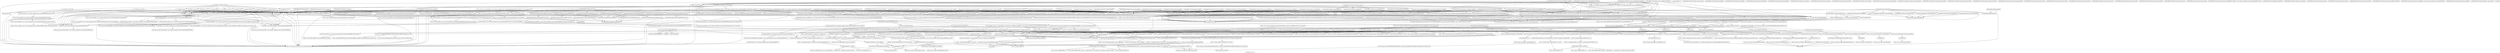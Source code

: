 digraph "Call graph: atom_vec.ll" {
	label="Call graph: atom_vec.ll";

	Node0x55e991139a70 [shape=record,label="{_ZNSt6vectorIPvSaIS0_EEixEm}"];
	Node0x55e99103e4f0 [shape=record,label="{__cxx_global_var_init}"];
	Node0x55e99103e4f0 -> Node0x55e99104b300;
	Node0x55e99103e4f0 -> Node0x55e9910480b0;
	Node0x55e99103e4f0 -> Node0x55e991060ec0;
	Node0x55e99103e4f0 -> Node0x55e99105ea90;
	Node0x55e99103e4f0 -> Node0x55e991065db0;
	Node0x55e99103e4f0 -> Node0x55e991066870;
	Node0x55e99103e4f0 -> Node0x55e99105c6e0;
	Node0x55e99103e4f0 -> Node0x55e9910386e0;
	Node0x55e99104b300 [shape=record,label="{_ZNSaIcEC1Ev}"];
	Node0x55e9910480b0 [shape=record,label="{_ZNSt7__cxx1112basic_stringIcSt11char_traitsIcESaIcEEC2IS3_EEPKcRKS3_}"];
	Node0x55e9910480b0 -> Node0x55e9910886f0;
	Node0x55e9910480b0 -> Node0x55e991086430;
	Node0x55e9910480b0 -> Node0x55e991082da0;
	Node0x55e9910480b0 -> Node0x55e991063810;
	Node0x55e9910480b0 -> Node0x55e991091f10;
	Node0x55e99109ba90 [shape=record,label="{__gxx_personality_v0}"];
	Node0x55e9910386e0 [shape=record,label="{_ZNSaINSt7__cxx1112basic_stringIcSt11char_traitsIcESaIcEEEEC2Ev}"];
	Node0x55e9910386e0 -> Node0x55e991098cd0;
	Node0x55e99105c6e0 [shape=record,label="{_ZNSt6vectorINSt7__cxx1112basic_stringIcSt11char_traitsIcESaIcEEESaIS5_EEC2ESt16initializer_listIS5_ERKS6_}"];
	Node0x55e99105c6e0 -> Node0x55e9910929d0;
	Node0x55e99105c6e0 -> Node0x55e9910117e0;
	Node0x55e99105c6e0 -> Node0x55e99101f260;
	Node0x55e99105c6e0 -> Node0x55e99101d2c0;
	Node0x55e99105c6e0 -> Node0x55e991099f20;
	Node0x55e99101d2c0 [shape=record,label="{_ZNSt6vectorINSt7__cxx1112basic_stringIcSt11char_traitsIcESaIcEEESaIS5_EE19_M_range_initializeIPKS5_EEvT_SB_St20forward_iterator_tag}"];
	Node0x55e99101d2c0 -> Node0x55e9914859b0;
	Node0x55e99101d2c0 -> Node0x55e9910b4fc0;
	Node0x55e99101d2c0 -> Node0x55e991485a60;
	Node0x55e99101d2c0 -> Node0x55e990fdf020;
	Node0x55e99101d2c0 -> Node0x55e990fdf420;
	Node0x55e991065db0 [shape=record,label="{_ZNSaINSt7__cxx1112basic_stringIcSt11char_traitsIcESaIcEEEED2Ev}"];
	Node0x55e991065db0 -> Node0x55e9910a2620;
	Node0x55e991060ec0 [shape=record,label="{_ZNSt7__cxx1112basic_stringIcSt11char_traitsIcESaIcEED1Ev}"];
	Node0x55e99105ea90 [shape=record,label="{_ZNSaIcED1Ev}"];
	Node0x55e9910b8770 [shape=record,label="{_ZNSt6vectorINSt7__cxx1112basic_stringIcSt11char_traitsIcESaIcEEESaIS5_EED2Ev}"];
	Node0x55e9910b8770 -> Node0x55e9910b4fc0;
	Node0x55e9910b8770 -> Node0x55e9910b2210;
	Node0x55e9910b8770 -> Node0x55e991099f20;
	Node0x55e9910b8770 -> Node0x55e9910ab100;
	Node0x55e991066870 [shape=record,label="{__cxa_atexit}"];
	Node0x55e9910bcba0 [shape=record,label="{__cxx_global_var_init.7}"];
	Node0x55e9910bcba0 -> Node0x55e99104b300;
	Node0x55e9910bcba0 -> Node0x55e9910480b0;
	Node0x55e9910bcba0 -> Node0x55e991060ec0;
	Node0x55e9910bcba0 -> Node0x55e99105ea90;
	Node0x55e9910bcba0 -> Node0x55e991065db0;
	Node0x55e9910bcba0 -> Node0x55e991066870;
	Node0x55e9910bcba0 -> Node0x55e99105c6e0;
	Node0x55e9910bcba0 -> Node0x55e9910386e0;
	Node0x55e9910c9740 [shape=record,label="{__cxx_global_var_init.8}"];
	Node0x55e9910c9740 -> Node0x55e99104b300;
	Node0x55e9910c9740 -> Node0x55e9910480b0;
	Node0x55e9910c9740 -> Node0x55e9910386e0;
	Node0x55e9910c9740 -> Node0x55e99105c6e0;
	Node0x55e9910c9740 -> Node0x55e991065db0;
	Node0x55e9910c9740 -> Node0x55e991060ec0;
	Node0x55e9910c9740 -> Node0x55e99105ea90;
	Node0x55e9910c9740 -> Node0x55e991066870;
	Node0x55e9910c7760 [shape=record,label="{__cxx_global_var_init.9}"];
	Node0x55e9910c7760 -> Node0x55e99104b300;
	Node0x55e9910c7760 -> Node0x55e9910480b0;
	Node0x55e9910c7760 -> Node0x55e991060ec0;
	Node0x55e9910c7760 -> Node0x55e99105ea90;
	Node0x55e9910c7760 -> Node0x55e9910386e0;
	Node0x55e9910c7760 -> Node0x55e99105c6e0;
	Node0x55e9910c7760 -> Node0x55e991065db0;
	Node0x55e9910c7760 -> Node0x55e991066870;
	Node0x55e9910c72e0 [shape=record,label="{__cxx_global_var_init.10}"];
	Node0x55e9910c72e0 -> Node0x55e99104b300;
	Node0x55e9910c72e0 -> Node0x55e9910480b0;
	Node0x55e9910c72e0 -> Node0x55e9910386e0;
	Node0x55e9910c72e0 -> Node0x55e99105c6e0;
	Node0x55e9910c72e0 -> Node0x55e991065db0;
	Node0x55e9910c72e0 -> Node0x55e991060ec0;
	Node0x55e9910c72e0 -> Node0x55e99105ea90;
	Node0x55e9910c72e0 -> Node0x55e991066870;
	Node0x55e9910f50a0 [shape=record,label="{llvm.memset.p0.i64}"];
	Node0x55e9910ef770 [shape=record,label="{_ZNSt6vectorINSt7__cxx1112basic_stringIcSt11char_traitsIcESaIcEEESaIS5_EEC2Ev}"];
	Node0x55e9910ef770 -> Node0x55e9910dec30;
	Node0x55e991107050 [shape=record,label="{__cxx_global_var_init.17}"];
	Node0x55e991107050 -> Node0x55e9910f50a0;
	Node0x55e991107050 -> Node0x55e9910ef770;
	Node0x55e991107050 -> Node0x55e991066870;
	Node0x55e99111e320 [shape=record,label="{_ZN9LAMMPS_NS7AtomVecC2EPNS_6LAMMPSE}"];
	Node0x55e99111e320 -> Node0x55e99111a550;
	Node0x55e99111e320 -> Node0x55e9910ef770;
	Node0x55e99111e320 -> Node0x55e991104990;
	Node0x55e9910bd660 [shape=record,label="{__cxx_global_var_init.11}"];
	Node0x55e9910bd660 -> Node0x55e99104b300;
	Node0x55e9910bd660 -> Node0x55e9910480b0;
	Node0x55e9910bd660 -> Node0x55e991060ec0;
	Node0x55e9910bd660 -> Node0x55e99105ea90;
	Node0x55e9910bd660 -> Node0x55e991065db0;
	Node0x55e9910bd660 -> Node0x55e991066870;
	Node0x55e9910bd660 -> Node0x55e99105c6e0;
	Node0x55e9910bd660 -> Node0x55e9910386e0;
	Node0x55e9910d15e0 [shape=record,label="{__cxx_global_var_init.12}"];
	Node0x55e9910d15e0 -> Node0x55e99104b300;
	Node0x55e9910d15e0 -> Node0x55e9910480b0;
	Node0x55e9910d15e0 -> Node0x55e991060ec0;
	Node0x55e9910d15e0 -> Node0x55e99105ea90;
	Node0x55e9910d15e0 -> Node0x55e991065db0;
	Node0x55e9910d15e0 -> Node0x55e991066870;
	Node0x55e9910d15e0 -> Node0x55e99105c6e0;
	Node0x55e9910d15e0 -> Node0x55e9910386e0;
	Node0x55e9910e62c0 [shape=record,label="{__cxx_global_var_init.13}"];
	Node0x55e9910e62c0 -> Node0x55e99104b300;
	Node0x55e9910e62c0 -> Node0x55e9910480b0;
	Node0x55e9910e62c0 -> Node0x55e991060ec0;
	Node0x55e9910e62c0 -> Node0x55e99105ea90;
	Node0x55e9910e62c0 -> Node0x55e991065db0;
	Node0x55e9910e62c0 -> Node0x55e991066870;
	Node0x55e9910e62c0 -> Node0x55e99105c6e0;
	Node0x55e9910e62c0 -> Node0x55e9910386e0;
	Node0x55e9910e4000 [shape=record,label="{__cxx_global_var_init.14}"];
	Node0x55e9910e4000 -> Node0x55e99104b300;
	Node0x55e9910e4000 -> Node0x55e9910480b0;
	Node0x55e9910e4000 -> Node0x55e991060ec0;
	Node0x55e9910e4000 -> Node0x55e99105ea90;
	Node0x55e9910e4000 -> Node0x55e991065db0;
	Node0x55e9910e4000 -> Node0x55e991066870;
	Node0x55e9910e4000 -> Node0x55e99105c6e0;
	Node0x55e9910e4000 -> Node0x55e9910386e0;
	Node0x55e9910ca630 [shape=record,label="{__cxx_global_var_init.15}"];
	Node0x55e9910ca630 -> Node0x55e99104b300;
	Node0x55e9910ca630 -> Node0x55e9910480b0;
	Node0x55e9910ca630 -> Node0x55e991060ec0;
	Node0x55e9910ca630 -> Node0x55e99105ea90;
	Node0x55e9910ca630 -> Node0x55e991065db0;
	Node0x55e9910ca630 -> Node0x55e991066870;
	Node0x55e9910ca630 -> Node0x55e99105c6e0;
	Node0x55e9910ca630 -> Node0x55e9910386e0;
	Node0x55e9910ea090 [shape=record,label="{__cxx_global_var_init.16}"];
	Node0x55e9910ea090 -> Node0x55e9910f50a0;
	Node0x55e9910ea090 -> Node0x55e9910ef770;
	Node0x55e9910ea090 -> Node0x55e991066870;
	Node0x55e99120f500 [shape=record,label="{_ZN9LAMMPS_NS6Memory4growIdEEPPT_RS4_iiPKc}"];
	Node0x55e99120f500 -> Node0x55e991269e70;
	Node0x55e99120f500 -> Node0x55e99126a930;
	Node0x55e9912635f0 [shape=record,label="{_ZN9LAMMPS_NS6Memory4growIdEEPT_RS3_iPKc}"];
	Node0x55e9912635f0 -> Node0x55e9912b0700;
	Node0x55e9912635f0 -> Node0x55e99126a930;
	Node0x55e99125d840 [shape=record,label="{_ZNSt6vectorIPiSaIS0_EEixEm}"];
	Node0x55e99111a550 [shape=record,label="{_ZN9LAMMPS_NS8PointersC2EPNS_6LAMMPSE}"];
	Node0x55e991104990 [shape=record,label="{_ZN9LAMMPS_NS7AtomVec6MethodC2Ev}"];
	Node0x55e991104990 -> Node0x55e9911205c0;
	Node0x55e991104990 -> Node0x55e99112b190;
	Node0x55e991104990 -> Node0x55e99110c800;
	Node0x55e9911229f0 [shape=record,label="{_ZN9LAMMPS_NS7AtomVecD2Ev}"];
	Node0x55e9911229f0 -> Node0x55e991130cd0;
	Node0x55e9911229f0 -> Node0x55e9910ab100;
	Node0x55e9911229f0 -> Node0x55e991139a70;
	Node0x55e9911229f0 -> Node0x55e9911356a0;
	Node0x55e9911229f0 -> Node0x55e991154000;
	Node0x55e9911229f0 -> Node0x55e991132cf0;
	Node0x55e9911229f0 -> Node0x55e99113a510;
	Node0x55e9911229f0 -> Node0x55e9910b8770;
	Node0x55e9911229f0 -> Node0x55e99114ba80;
	Node0x55e9911229f0 -> Node0x55e9911492d0;
	Node0x55e9911229f0 -> Node0x55e991157880;
	Node0x55e9911229f0 -> Node0x55e991133150;
	Node0x55e9911229f0 -> Node0x55e99114ff50;
	Node0x55e991130cd0 [shape=record,label="{_ZdaPv}"];
	Node0x55e9911356a0 [shape=record,label="{_ZNSt6vectorIiSaIiEEixEm}"];
	Node0x55e991132cf0 [shape=record,label="{_ZN9LAMMPS_NS6Memory7destroyIdEEvRPT_}"];
	Node0x55e991132cf0 -> Node0x55e991151f00;
	Node0x55e9910ab100 [shape=record,label="{__clang_call_terminate}"];
	Node0x55e9910ab100 -> Node0x55e99116a5f0;
	Node0x55e9910ab100 -> Node0x55e991171170;
	Node0x55e99116a5f0 [shape=record,label="{__cxa_begin_catch}"];
	Node0x55e991171170 [shape=record,label="{_ZSt9terminatev}"];
	Node0x55e99113a510 [shape=record,label="{_ZN9LAMMPS_NS6Memory7destroyIdEEvRPPT_}"];
	Node0x55e99113a510 -> Node0x55e991151f00;
	Node0x55e99114ba80 [shape=record,label="{_ZN9LAMMPS_NS6Memory7destroyIiEEvRPT_}"];
	Node0x55e99114ba80 -> Node0x55e991151f00;
	Node0x55e9911492d0 [shape=record,label="{_ZN9LAMMPS_NS6Memory7destroyIiEEvRPPT_}"];
	Node0x55e9911492d0 -> Node0x55e991151f00;
	Node0x55e991133150 [shape=record,label="{_ZN9LAMMPS_NS6Memory7destroyIlEEvRPT_}"];
	Node0x55e991133150 -> Node0x55e991151f00;
	Node0x55e99114ff50 [shape=record,label="{_ZN9LAMMPS_NS6Memory7destroyIlEEvRPPT_}"];
	Node0x55e99114ff50 -> Node0x55e991151f00;
	Node0x55e991157880 [shape=record,label="{_ZN9LAMMPS_NS7AtomVec6MethodD2Ev}"];
	Node0x55e991157880 -> Node0x55e99118a8d0;
	Node0x55e991157880 -> Node0x55e9911748d0;
	Node0x55e991157880 -> Node0x55e991174300;
	Node0x55e99116d710 [shape=record,label="{_ZN9LAMMPS_NS7AtomVecD0Ev}"];
	Node0x55e99116d710 -> Node0x55e991197d60;
	Node0x55e991197d60 [shape=record,label="{_ZdlPv}"];
	Node0x55e9911b0360 [shape=record,label="{_ZN9LAMMPS_NS7AtomVec10store_argsEiPPc}"];
	Node0x55e9911b0360 -> Node0x55e9911c0cf0;
	Node0x55e9911b0360 -> Node0x55e9911bd8a0;
	Node0x55e9911b0360 -> Node0x55e99104b300;
	Node0x55e9911b0360 -> Node0x55e9910480b0;
	Node0x55e9911b0360 -> Node0x55e9911b9770;
	Node0x55e9911b0360 -> Node0x55e991060ec0;
	Node0x55e9911b0360 -> Node0x55e99105ea90;
	Node0x55e9911c0cf0 [shape=record,label="{llvm.umul.with.overflow.i64}"];
	Node0x55e9911bd8a0 [shape=record,label="{_Znam}"];
	Node0x55e9911b9770 [shape=record,label="{_ZN9LAMMPS_NS5utils6strdupERKNSt7__cxx1112basic_stringIcSt11char_traitsIcESaIcEEE}"];
	Node0x55e9911b3ab0 [shape=record,label="{_ZN9LAMMPS_NS7AtomVec12process_argsEiPPc}"];
	Node0x55e9911b3ab0 -> Node0x55e99104b300;
	Node0x55e9911b3ab0 -> Node0x55e9910480b0;
	Node0x55e9911b3ab0 -> Node0x55e99105ea90;
	Node0x55e9911b3ab0 -> Node0x55e991060ec0;
	Node0x55e9911b3ab0 -> Node0x55e9911de7d0;
	Node0x55e9911de7d0 [shape=record,label="{_ZN9LAMMPS_NS5Error3allERKNSt7__cxx1112basic_stringIcSt11char_traitsIcESaIcEEEiS8_}"];
	Node0x55e9911ee480 [shape=record,label="{_ZN9LAMMPS_NS7AtomVec4initEv}"];
	Node0x55e9911ee480 -> Node0x55e99104b300;
	Node0x55e9911ee480 -> Node0x55e9910480b0;
	Node0x55e9911ee480 -> Node0x55e99105ea90;
	Node0x55e9911ee480 -> Node0x55e991060ec0;
	Node0x55e9911ee480 -> Node0x55e9911de7d0;
	Node0x55e9911ede40 [shape=record,label="{_ZN9LAMMPS_NS7AtomVec7roundupEl}"];
	Node0x55e9911ede40 -> Node0x55e99104b300;
	Node0x55e9911ede40 -> Node0x55e9910480b0;
	Node0x55e9911ede40 -> Node0x55e99105ea90;
	Node0x55e9911ede40 -> Node0x55e991060ec0;
	Node0x55e9911ede40 -> Node0x55e9911ea3a0;
	Node0x55e9911ea3a0 [shape=record,label="{_ZN9LAMMPS_NS5Error3oneERKNSt7__cxx1112basic_stringIcSt11char_traitsIcESaIcEEEiS8_}"];
	Node0x55e9911dee60 [shape=record,label="{_ZN9LAMMPS_NS7AtomVec9grow_nmaxEv}"];
	Node0x55e991232210 [shape=record,label="{_ZN9LAMMPS_NS7AtomVec15grow_nmax_bonusEi}"];
	Node0x55e991219fd0 [shape=record,label="{_ZN9LAMMPS_NS7AtomVec4growEi}"];
	Node0x55e991219fd0 -> Node0x55e9911dee60;
	Node0x55e991219fd0 -> Node0x55e99104b300;
	Node0x55e991219fd0 -> Node0x55e9910480b0;
	Node0x55e991219fd0 -> Node0x55e99128f800;
	Node0x55e991219fd0 -> Node0x55e9911ea3a0;
	Node0x55e991219fd0 -> Node0x55e991060ec0;
	Node0x55e991219fd0 -> Node0x55e99105ea90;
	Node0x55e991219fd0 -> Node0x55e99125d840;
	Node0x55e991219fd0 -> Node0x55e9912488a0;
	Node0x55e991219fd0 -> Node0x55e991215d80;
	Node0x55e991219fd0 -> Node0x55e99123afc0;
	Node0x55e991219fd0 -> Node0x55e99120f500;
	Node0x55e991219fd0 -> Node0x55e9912635f0;
	Node0x55e991219fd0 -> Node0x55e9911356a0;
	Node0x55e991219fd0 -> Node0x55e991139a70;
	Node0x55e991215d80 [shape=record,label="{_ZN9LAMMPS_NS6Memory4growIiEEPT_RS3_iPKc}"];
	Node0x55e991215d80 -> Node0x55e991286c80;
	Node0x55e991215d80 -> Node0x55e99126a930;
	Node0x55e99123afc0 [shape=record,label="{_ZN9LAMMPS_NS6Memory4growIiEEPPT_RS4_iiPKc}"];
	Node0x55e99123afc0 -> Node0x55e991299720;
	Node0x55e99123afc0 -> Node0x55e99126a930;
	Node0x55e9912488a0 [shape=record,label="{_ZN9LAMMPS_NS6Memory4growIlEEPT_RS3_iPKc}"];
	Node0x55e9912488a0 -> Node0x55e99129cfb0;
	Node0x55e9912488a0 -> Node0x55e99126a930;
	Node0x55e99128f800 [shape=record,label="{_ZN9LAMMPS_NS6Memory4growIlEEPPT_RS4_iiPKc}"];
	Node0x55e99128f800 -> Node0x55e9912961a0;
	Node0x55e99128f800 -> Node0x55e99126a930;
	Node0x55e9912c99f0 [shape=record,label="{_ZN9LAMMPS_NS7AtomVec4copyEiii}"];
	Node0x55e9912c99f0 -> Node0x55e991139a70;
	Node0x55e9912c99f0 -> Node0x55e9911356a0;
	Node0x55e9912d2360 [shape=record,label="{_ZN9LAMMPS_NS7AtomVec9pack_commEiPiPdiS1_}"];
	Node0x55e9912d2360 -> Node0x55e9912b9c40;
	Node0x55e9912d2360 -> Node0x55e991318cd0;
	Node0x55e9912d2360 -> Node0x55e991139a70;
	Node0x55e9912d2360 -> Node0x55e9911356a0;
	Node0x55e9912d2360 -> Node0x55e9912b7b40;
	Node0x55e9912b9c40 [shape=record,label="{llvm.fmuladd.f64}"];
	Node0x55e9912b7b40 [shape=record,label="{_ZN9LAMMPS_NS4ubufC2ERKi}"];
	Node0x55e991318cd0 [shape=record,label="{_ZN9LAMMPS_NS4ubufC2ERKl}"];
	Node0x55e991309730 [shape=record,label="{_ZN9LAMMPS_NS7AtomVec13pack_comm_velEiPiPdiS1_}"];
	Node0x55e991309730 -> Node0x55e9912b9c40;
	Node0x55e991309730 -> Node0x55e991318cd0;
	Node0x55e991309730 -> Node0x55e9912b7b40;
	Node0x55e991309730 -> Node0x55e9911356a0;
	Node0x55e991309730 -> Node0x55e991139a70;
	Node0x55e9912e5970 [shape=record,label="{_ZN9LAMMPS_NS7AtomVec11unpack_commEiiPd}"];
	Node0x55e9912e5970 -> Node0x55e991139a70;
	Node0x55e9912e5970 -> Node0x55e9911356a0;
	Node0x55e9912e5970 -> Node0x55e9912e7440;
	Node0x55e9912e7440 [shape=record,label="{_ZN9LAMMPS_NS4ubufC2ERKd}"];
	Node0x55e99133ced0 [shape=record,label="{_ZN9LAMMPS_NS7AtomVec15unpack_comm_velEiiPd}"];
	Node0x55e99133ced0 -> Node0x55e991139a70;
	Node0x55e99133ced0 -> Node0x55e9911356a0;
	Node0x55e99133ced0 -> Node0x55e9912e7440;
	Node0x55e991330dd0 [shape=record,label="{_ZN9LAMMPS_NS7AtomVec12pack_reverseEiiPd}"];
	Node0x55e991330dd0 -> Node0x55e991139a70;
	Node0x55e991330dd0 -> Node0x55e9911356a0;
	Node0x55e991330dd0 -> Node0x55e991318cd0;
	Node0x55e991330dd0 -> Node0x55e9912b7b40;
	Node0x55e99131ed50 [shape=record,label="{_ZN9LAMMPS_NS7AtomVec14unpack_reverseEiPiPd}"];
	Node0x55e99131ed50 -> Node0x55e991139a70;
	Node0x55e99131ed50 -> Node0x55e9911356a0;
	Node0x55e99131ed50 -> Node0x55e9912e7440;
	Node0x55e9913269a0 [shape=record,label="{_ZN9LAMMPS_NS7AtomVec11pack_borderEiPiPdiS1_}"];
	Node0x55e9913269a0 -> Node0x55e9912b7b40;
	Node0x55e9913269a0 -> Node0x55e991318cd0;
	Node0x55e9913269a0 -> Node0x55e9911356a0;
	Node0x55e9913269a0 -> Node0x55e991139a70;
	Node0x55e991402840 [shape=record,label="{_ZN9LAMMPS_NS7AtomVec15pack_border_velEiPiPdiS1_}"];
	Node0x55e991402840 -> Node0x55e9912b7b40;
	Node0x55e991402840 -> Node0x55e991318cd0;
	Node0x55e991402840 -> Node0x55e9911356a0;
	Node0x55e991402840 -> Node0x55e991139a70;
	Node0x55e991402840 -> Node0x55e9912b9c40;
	Node0x55e9913b5700 [shape=record,label="{_ZN9LAMMPS_NS7AtomVec13unpack_borderEiiPd}"];
	Node0x55e9913b5700 -> Node0x55e9912e7440;
	Node0x55e9913b5700 -> Node0x55e9911356a0;
	Node0x55e9913b5700 -> Node0x55e991139a70;
	Node0x55e9913a94f0 [shape=record,label="{_ZN9LAMMPS_NS7AtomVec17unpack_border_velEiiPd}"];
	Node0x55e9913a94f0 -> Node0x55e9912e7440;
	Node0x55e9913a94f0 -> Node0x55e9911356a0;
	Node0x55e9913a94f0 -> Node0x55e991139a70;
	Node0x55e991337ef0 [shape=record,label="{_ZN9LAMMPS_NS7AtomVec13pack_exchangeEiPd}"];
	Node0x55e991337ef0 -> Node0x55e9912b7b40;
	Node0x55e991337ef0 -> Node0x55e991318cd0;
	Node0x55e991337ef0 -> Node0x55e991139a70;
	Node0x55e991337ef0 -> Node0x55e9911356a0;
	Node0x55e9911fcdd0 [shape=record,label="{_ZN9LAMMPS_NS7AtomVec15unpack_exchangeEPd}"];
	Node0x55e9911fcdd0 -> Node0x55e9912e7440;
	Node0x55e9911fcdd0 -> Node0x55e991139a70;
	Node0x55e9911fcdd0 -> Node0x55e9911356a0;
	Node0x55e990f6e690 [shape=record,label="{_ZN9LAMMPS_NS7AtomVec12size_restartEv}"];
	Node0x55e990f6e690 -> Node0x55e9911356a0;
	Node0x55e990f6e690 -> Node0x55e991139a70;
	Node0x55e990fbe9a0 [shape=record,label="{_ZN9LAMMPS_NS7AtomVec12pack_restartEiPd}"];
	Node0x55e990fbe9a0 -> Node0x55e9912b7b40;
	Node0x55e990fbe9a0 -> Node0x55e991318cd0;
	Node0x55e990fbe9a0 -> Node0x55e991139a70;
	Node0x55e990fbe9a0 -> Node0x55e9911356a0;
	Node0x55e991454210 [shape=record,label="{_ZN9LAMMPS_NS7AtomVec14unpack_restartEPd}"];
	Node0x55e991454210 -> Node0x55e99120f500;
	Node0x55e991454210 -> Node0x55e9912e7440;
	Node0x55e991454210 -> Node0x55e991139a70;
	Node0x55e991454210 -> Node0x55e9911356a0;
	Node0x55e9913ab250 [shape=record,label="{_ZN9LAMMPS_NS7AtomVec11create_atomEiPd}"];
	Node0x55e9913ab250 -> Node0x55e991139a70;
	Node0x55e9913ab250 -> Node0x55e9911356a0;
	Node0x55e991393b70 [shape=record,label="{_ZN9LAMMPS_NS7AtomVec9data_atomEPdiRKSt6vectorINSt7__cxx1112basic_stringIcSt11char_traitsIcESaIcEEESaIS8_EERS8_}"];
	Node0x55e991393b70 -> Node0x55e991139a70;
	Node0x55e991393b70 -> Node0x55e9911356a0;
	Node0x55e991393b70 -> Node0x55e99105ea90;
	Node0x55e991393b70 -> Node0x55e991373770;
	Node0x55e991393b70 -> Node0x55e99134c680;
	Node0x55e991393b70 -> Node0x55e991060ec0;
	Node0x55e991393b70 -> Node0x55e990f48a20;
	Node0x55e991393b70 -> Node0x55e9910480b0;
	Node0x55e991393b70 -> Node0x55e990f47d60;
	Node0x55e991393b70 -> Node0x55e99104b300;
	Node0x55e991393b70 -> Node0x55e990f4ef30;
	Node0x55e991393b70 -> Node0x55e990f4a270;
	Node0x55e99134c680 [shape=record,label="{_ZN9LAMMPS_NS5utils7numericEPKciRKNSt7__cxx1112basic_stringIcSt11char_traitsIcESaIcEEEbPNS_6LAMMPSE}"];
	Node0x55e991373770 [shape=record,label="{_ZNKSt6vectorINSt7__cxx1112basic_stringIcSt11char_traitsIcESaIcEEESaIS5_EEixEm}"];
	Node0x55e990f47d60 [shape=record,label="{_ZNSt7__cxx1112basic_stringIcSt11char_traitsIcESaIcEEaSERKS4_}"];
	Node0x55e990f4ef30 [shape=record,label="{_ZN9LAMMPS_NS5utils8inumericEPKciRKNSt7__cxx1112basic_stringIcSt11char_traitsIcESaIcEEEbPNS_6LAMMPSE}"];
	Node0x55e990f4a270 [shape=record,label="{_ZN9LAMMPS_NS5utils8bnumericEPKciRKNSt7__cxx1112basic_stringIcSt11char_traitsIcESaIcEEEbPNS_6LAMMPSE}"];
	Node0x55e990f48a20 [shape=record,label="{_ZN9LAMMPS_NS5Error3oneIJRiiEEEvRKNSt7__cxx1112basic_stringIcSt11char_traitsIcESaIcEEEiSA_DpOT_}"];
	Node0x55e990f48a20 -> Node0x55e990f4f8b0;
	Node0x55e990f48a20 -> Node0x55e990f48140;
	Node0x55e990f48a20 -> Node0x55e990f497f0;
	Node0x55e990f4c0e0 [shape=record,label="{_ZN9LAMMPS_NS7AtomVec9pack_dataEPPd}"];
	Node0x55e990f4c0e0 -> Node0x55e991139a70;
	Node0x55e990f4c0e0 -> Node0x55e9911356a0;
	Node0x55e990f4c0e0 -> Node0x55e9912b7b40;
	Node0x55e990f4c0e0 -> Node0x55e991318cd0;
	Node0x55e990f48de0 [shape=record,label="{_ZN9LAMMPS_NS7AtomVec10write_dataEP8_IO_FILEiPPd}"];
	Node0x55e990f48de0 -> Node0x55e991082da0;
	Node0x55e990f48de0 -> Node0x55e9912e7440;
	Node0x55e990f48de0 -> Node0x55e990f49ff0;
	Node0x55e990f48de0 -> Node0x55e990f492c0;
	Node0x55e990f48de0 -> Node0x55e990f4eda0;
	Node0x55e990f48de0 -> Node0x55e9911356a0;
	Node0x55e990f48de0 -> Node0x55e991010080;
	Node0x55e990f48de0 -> Node0x55e991465fe0;
	Node0x55e990f48de0 -> Node0x55e990f493a0;
	Node0x55e990f48de0 -> Node0x55e991466280;
	Node0x55e990f48de0 -> Node0x55e990fdc1f0;
	Node0x55e990f48de0 -> Node0x55e990f4c3f0;
	Node0x55e990f4eda0 [shape=record,label="{_ZN3fmt6v9_lmp6vprintEP8_IO_FILENS0_17basic_string_viewIcEENS0_17basic_format_argsINS0_20basic_format_contextINS0_8appenderEcEEEE}"];
	Node0x55e990fdc1f0 [shape=record,label="{_ZSteqIcSt11char_traitsIcESaIcEEbRKNSt7__cxx1112basic_stringIT_T0_T1_EEPKS5_}"];
	Node0x55e990fdc1f0 -> Node0x55e99103b020;
	Node0x55e990f4c3f0 [shape=record,label="{_ZNSt6vectorIN9LAMMPS_NS4Atom7PerAtomESaIS2_EEixEm}"];
	Node0x55e991466280 [shape=record,label="{_ZNSt6vectorINSt7__cxx1112basic_stringIcSt11char_traitsIcESaIcEEESaIS5_EEixEm}"];
	Node0x55e99102ae40 [shape=record,label="{_ZN9LAMMPS_NS7AtomVec8data_velEiRKSt6vectorINSt7__cxx1112basic_stringIcSt11char_traitsIcESaIcEEESaIS7_EE}"];
	Node0x55e99102ae40 -> Node0x55e991373770;
	Node0x55e99102ae40 -> Node0x55e99134c680;
	Node0x55e99102ae40 -> Node0x55e990f4a270;
	Node0x55e99102ae40 -> Node0x55e990f4ef30;
	Node0x55e99102ae40 -> Node0x55e9911356a0;
	Node0x55e99102ae40 -> Node0x55e991139a70;
	Node0x55e990fc0270 [shape=record,label="{_ZN9LAMMPS_NS7AtomVec8pack_velEPPd}"];
	Node0x55e990fc0270 -> Node0x55e991139a70;
	Node0x55e990fc0270 -> Node0x55e9911356a0;
	Node0x55e990fc0270 -> Node0x55e991318cd0;
	Node0x55e990fc0270 -> Node0x55e9912b7b40;
	Node0x55e991230c40 [shape=record,label="{_ZN9LAMMPS_NS7AtomVec9write_velEP8_IO_FILEiPPd}"];
	Node0x55e991230c40 -> Node0x55e991082da0;
	Node0x55e991230c40 -> Node0x55e9912e7440;
	Node0x55e991230c40 -> Node0x55e990f49ff0;
	Node0x55e991230c40 -> Node0x55e990f492c0;
	Node0x55e991230c40 -> Node0x55e990f4eda0;
	Node0x55e991230c40 -> Node0x55e9911356a0;
	Node0x55e991230c40 -> Node0x55e99128f320;
	Node0x55e991230c40 -> Node0x55e990f493a0;
	Node0x55e99128f320 [shape=record,label="{fputs}"];
	Node0x55e99127f730 [shape=record,label="{_ZN9LAMMPS_NS7AtomVec9pack_bondEPPi}"];
	Node0x55e9912483c0 [shape=record,label="{_ZN9LAMMPS_NS7AtomVec10write_bondEP8_IO_FILEiPPii}"];
	Node0x55e9912483c0 -> Node0x55e9913a9570;
	Node0x55e9912483c0 -> Node0x55e991439b80;
	Node0x55e9912483c0 -> Node0x55e9914800e0;
	Node0x55e9912483c0 -> Node0x55e991060ec0;
	Node0x55e9912483c0 -> Node0x55e991466280;
	Node0x55e9912483c0 -> Node0x55e990f47d60;
	Node0x55e9912483c0 -> Node0x55e990f4eda0;
	Node0x55e9912483c0 -> Node0x55e991082da0;
	Node0x55e9912483c0 -> Node0x55e991480160;
	Node0x55e9912483c0 -> Node0x55e990f492c0;
	Node0x55e9913a9570 [shape=record,label="{_ZNSt7__cxx1112basic_stringIcSt11char_traitsIcESaIcEEC1Ev}"];
	Node0x55e991439b80 [shape=record,label="{_ZNSt7__cxx119to_stringEi}"];
	Node0x55e991439b80 -> Node0x55e9914801e0;
	Node0x55e9914800e0 [shape=record,label="{_ZNSt7__cxx1112basic_stringIcSt11char_traitsIcESaIcEEaSEOS4_}"];
	Node0x55e9914801e0 [shape=record,label="{_ZN9__gnu_cxx12__to_xstringINSt7__cxx1112basic_stringIcSt11char_traitsIcESaIcEEEcEET_PFiPT0_mPKS8_P13__va_list_tagEmSB_z}"];
	Node0x55e9914801e0 -> Node0x55e990fd1010;
	Node0x55e9914801e0 -> Node0x55e990fd2a60;
	Node0x55e9914801e0 -> Node0x55e99104b300;
	Node0x55e9914801e0 -> Node0x55e990fd4af0;
	Node0x55e9914801e0 -> Node0x55e99105ea90;
	Node0x55e9914802c0 [shape=record,label="{_ZN9LAMMPS_NS7AtomVec10pack_angleEPPi}"];
	Node0x55e991480340 [shape=record,label="{_ZN9LAMMPS_NS7AtomVec11write_angleEP8_IO_FILEiPPii}"];
	Node0x55e991480340 -> Node0x55e9913a9570;
	Node0x55e991480340 -> Node0x55e991439b80;
	Node0x55e991480340 -> Node0x55e9914800e0;
	Node0x55e991480340 -> Node0x55e991060ec0;
	Node0x55e991480340 -> Node0x55e991466280;
	Node0x55e991480340 -> Node0x55e990f47d60;
	Node0x55e991480340 -> Node0x55e990f4eda0;
	Node0x55e991480340 -> Node0x55e991082da0;
	Node0x55e991480340 -> Node0x55e9914803f0;
	Node0x55e991480340 -> Node0x55e990f492c0;
	Node0x55e991481260 [shape=record,label="{_ZN9LAMMPS_NS7AtomVec13pack_dihedralEPPi}"];
	Node0x55e9914812e0 [shape=record,label="{_ZN9LAMMPS_NS7AtomVec14write_dihedralEP8_IO_FILEiPPii}"];
	Node0x55e9914812e0 -> Node0x55e9913a9570;
	Node0x55e9914812e0 -> Node0x55e991439b80;
	Node0x55e9914812e0 -> Node0x55e9914800e0;
	Node0x55e9914812e0 -> Node0x55e991060ec0;
	Node0x55e9914812e0 -> Node0x55e991466280;
	Node0x55e9914812e0 -> Node0x55e990f47d60;
	Node0x55e9914812e0 -> Node0x55e990f4eda0;
	Node0x55e9914812e0 -> Node0x55e991082da0;
	Node0x55e9914812e0 -> Node0x55e991481360;
	Node0x55e9914812e0 -> Node0x55e990f492c0;
	Node0x55e991481670 [shape=record,label="{_ZN9LAMMPS_NS7AtomVec13pack_improperEPPi}"];
	Node0x55e9914816f0 [shape=record,label="{_ZN9LAMMPS_NS7AtomVec14write_improperEP8_IO_FILEiPPii}"];
	Node0x55e9914816f0 -> Node0x55e9913a9570;
	Node0x55e9914816f0 -> Node0x55e991439b80;
	Node0x55e9914816f0 -> Node0x55e9914800e0;
	Node0x55e9914816f0 -> Node0x55e991060ec0;
	Node0x55e9914816f0 -> Node0x55e991466280;
	Node0x55e9914816f0 -> Node0x55e990f47d60;
	Node0x55e9914816f0 -> Node0x55e990f4eda0;
	Node0x55e9914816f0 -> Node0x55e991082da0;
	Node0x55e9914816f0 -> Node0x55e991481360;
	Node0x55e9914816f0 -> Node0x55e990f492c0;
	Node0x55e991481a00 [shape=record,label="{_ZN9LAMMPS_NS7AtomVec12memory_usageEv}"];
	Node0x55e991481a00 -> Node0x55e991481a80;
	Node0x55e991481a00 -> Node0x55e990f4f570;
	Node0x55e991481a00 -> Node0x55e99125d840;
	Node0x55e991481a00 -> Node0x55e991481b00;
	Node0x55e991481a00 -> Node0x55e990f4e6e0;
	Node0x55e991481a00 -> Node0x55e991481e90;
	Node0x55e991481a00 -> Node0x55e991139a70;
	Node0x55e991481a00 -> Node0x55e9911356a0;
	Node0x55e991481a00 -> Node0x55e991481e10;
	Node0x55e991481a80 [shape=record,label="{_ZN9LAMMPS_NS6Memory5usageIiEEdPT_i}"];
	Node0x55e991481b00 [shape=record,label="{_ZN9LAMMPS_NS6Memory5usageIdEEdPPT_ii}"];
	Node0x55e991481b00 -> Node0x55e9912b9c40;
	Node0x55e991481e10 [shape=record,label="{_ZN9LAMMPS_NS6Memory5usageIdEEdPT_i}"];
	Node0x55e991481e90 [shape=record,label="{_ZN9LAMMPS_NS6Memory5usageIiEEdPPT_ii}"];
	Node0x55e991481e90 -> Node0x55e9912b9c40;
	Node0x55e990f4e6e0 [shape=record,label="{_ZN9LAMMPS_NS6Memory5usageIlEEdPT_i}"];
	Node0x55e990f4f570 [shape=record,label="{_ZN9LAMMPS_NS6Memory5usageIlEEdPPT_ii}"];
	Node0x55e990f4f570 -> Node0x55e9912b9c40;
	Node0x55e990f4d4c0 [shape=record,label="{_ZN9LAMMPS_NS7AtomVec12setup_fieldsEv}"];
	Node0x55e990f4d4c0 -> Node0x55e990f4f380;
	Node0x55e990f4d4c0 -> Node0x55e991466280;
	Node0x55e990f4d4c0 -> Node0x55e990f4a680;
	Node0x55e990f4d4c0 -> Node0x55e99104b300;
	Node0x55e990f4d4c0 -> Node0x55e9910480b0;
	Node0x55e990f4d4c0 -> Node0x55e9911356a0;
	Node0x55e990f4d4c0 -> Node0x55e990fdc1f0;
	Node0x55e990f4d4c0 -> Node0x55e9911de7d0;
	Node0x55e990f4d4c0 -> Node0x55e991060ec0;
	Node0x55e990f4d4c0 -> Node0x55e99105ea90;
	Node0x55e990f4d4c0 -> Node0x55e990f4c3f0;
	Node0x55e990f4d4c0 -> Node0x55e9911bd8a0;
	Node0x55e990f4d4c0 -> Node0x55e990f4ed10;
	Node0x55e990f4d4c0 -> Node0x55e990f4d640;
	Node0x55e990f4d640 [shape=record,label="{_ZN9LAMMPS_NS7AtomVec14process_fieldsERKSt6vectorINSt7__cxx1112basic_stringIcSt11char_traitsIcESaIcEEESaIS7_EESB_PNS0_6MethodE}"];
	Node0x55e990f4d640 -> Node0x55e990f4f380;
	Node0x55e990f4d640 -> Node0x55e99105ea90;
	Node0x55e990f4d640 -> Node0x55e990f48990;
	Node0x55e990f4d640 -> Node0x55e990f76a50;
	Node0x55e990f4d640 -> Node0x55e991373770;
	Node0x55e990f4d640 -> Node0x55e990f65f40;
	Node0x55e990f4d640 -> Node0x55e990f66450;
	Node0x55e990f4d640 -> Node0x55e99104b300;
	Node0x55e990f4d640 -> Node0x55e9910480b0;
	Node0x55e990f4d640 -> Node0x55e991060ec0;
	Node0x55e990f4d640 -> Node0x55e991464540;
	Node0x55e990f4d640 -> Node0x55e9911356a0;
	Node0x55e990f4f380 [shape=record,label="{_ZNKSt6vectorINSt7__cxx1112basic_stringIcSt11char_traitsIcESaIcEEESaIS5_EE4sizeEv}"];
	Node0x55e990f4a680 [shape=record,label="{_ZStneIcSt11char_traitsIcESaIcEEbRKNSt7__cxx1112basic_stringIT_T0_T1_EEPKS5_}"];
	Node0x55e990f4a680 -> Node0x55e990fdc1f0;
	Node0x55e990f66450 [shape=record,label="{_ZSteqIcEN9__gnu_cxx11__enable_ifIXsr9__is_charIT_EE7__valueEbE6__typeERKNSt7__cxx1112basic_stringIS2_St11char_traitsIS2_ESaIS2_EEESC_}"];
	Node0x55e990f66450 -> Node0x55e990f6ed80;
	Node0x55e990f66450 -> Node0x55e9910ab100;
	Node0x55e990f66450 -> Node0x55e990f6f230;
	Node0x55e990f66450 -> Node0x55e990f6f770;
	Node0x55e990f4ed10 [shape=record,label="{_ZN9LAMMPS_NS7AtomVec11init_methodEiPNS0_6MethodE}"];
	Node0x55e990f4ed10 -> Node0x55e9911356a0;
	Node0x55e990f4ed10 -> Node0x55e990f4c3f0;
	Node0x55e990f4ed10 -> Node0x55e991139a70;
	Node0x55e990f4ed10 -> Node0x55e99125d840;
	Node0x55e990f48990 [shape=record,label="{_ZNKSt6vectorIN9LAMMPS_NS4Atom7PerAtomESaIS2_EE4sizeEv}"];
	Node0x55e990f76a50 [shape=record,label="{_ZN9LAMMPS_NS7AtomVec6Method6resizeEi}"];
	Node0x55e990f76a50 -> Node0x55e990f6d760;
	Node0x55e990f76a50 -> Node0x55e990f6d220;
	Node0x55e990f76a50 -> Node0x55e990f6e880;
	Node0x55e991010080 [shape=record,label="{_ZN3fmt6v9_lmp16make_format_argsINS0_20basic_format_contextINS0_8appenderEcEEJRlS5_S5_EEENS0_16format_arg_storeIT_JDpNSt9remove_cvINSt16remove_referenceIT0_E4typeEE4typeEEEEDpOSA_}"];
	Node0x55e991010080 -> Node0x55e990f492c0;
	Node0x55e990f65f40 [shape=record,label="{_ZNKSt6vectorIN9LAMMPS_NS4Atom7PerAtomESaIS2_EEixEm}"];
	Node0x55e991464540 [shape=record,label="{_ZN9LAMMPS_NS5Error3allIJRKNSt7__cxx1112basic_stringIcSt11char_traitsIcESaIcEEEEEEvS9_iS9_DpOT_}"];
	Node0x55e991464540 -> Node0x55e990f4f8b0;
	Node0x55e991464540 -> Node0x55e990f70b80;
	Node0x55e991464540 -> Node0x55e990f71420;
	Node0x55e990f6d760 [shape=record,label="{_ZNSt6vectorIPvSaIS0_EE6resizeEm}"];
	Node0x55e990f6d760 -> Node0x55e990f74e80;
	Node0x55e990f6d760 -> Node0x55e990f75480;
	Node0x55e990f6d760 -> Node0x55e990f75180;
	Node0x55e990f6d220 [shape=record,label="{_ZNSt6vectorIiSaIiEE6resizeEm}"];
	Node0x55e990f6d220 -> Node0x55e990f75780;
	Node0x55e990f6d220 -> Node0x55e990f78ba0;
	Node0x55e990f6d220 -> Node0x55e990f77500;
	Node0x55e990f6e880 [shape=record,label="{_ZNSt6vectorIPiSaIS0_EE6resizeEm}"];
	Node0x55e990f6e880 -> Node0x55e990f6fe00;
	Node0x55e990f6e880 -> Node0x55e990f7b340;
	Node0x55e990f6e880 -> Node0x55e990f79b50;
	Node0x55e990f7c3e0 [shape=record,label="{_ZN9LAMMPS_NS7AtomVec11force_clearEim}"];
	Node0x55e990f70c20 [shape=record,label="{_ZN9LAMMPS_NS7AtomVec13grow_pointersEv}"];
	Node0x55e990f71330 [shape=record,label="{_ZN9LAMMPS_NS7AtomVec10copy_bonusEiii}"];
	Node0x55e990f7d470 [shape=record,label="{_ZN9LAMMPS_NS7AtomVec11clear_bonusEv}"];
	Node0x55e990f7e4a0 [shape=record,label="{_ZN9LAMMPS_NS7AtomVec15pack_comm_bonusEiPiPd}"];
	Node0x55e990f7ea40 [shape=record,label="{_ZN9LAMMPS_NS7AtomVec17unpack_comm_bonusEiiPd}"];
	Node0x55e990f7fc60 [shape=record,label="{_ZN9LAMMPS_NS7AtomVec17pack_border_bonusEiPiPd}"];
	Node0x55e990f80010 [shape=record,label="{_ZN9LAMMPS_NS7AtomVec19unpack_border_bonusEiiPd}"];
	Node0x55e990f80550 [shape=record,label="{_ZN9LAMMPS_NS7AtomVec19pack_exchange_bonusEiPd}"];
	Node0x55e990f80a90 [shape=record,label="{_ZN9LAMMPS_NS7AtomVec21unpack_exchange_bonusEiPd}"];
	Node0x55e990f81150 [shape=record,label="{_ZN9LAMMPS_NS7AtomVec16pack_restart_preEi}"];
	Node0x55e990f82580 [shape=record,label="{_ZN9LAMMPS_NS7AtomVec17pack_restart_postEi}"];
	Node0x55e990f83470 [shape=record,label="{_ZN9LAMMPS_NS7AtomVec19unpack_restart_initEi}"];
	Node0x55e990f85b70 [shape=record,label="{_ZN9LAMMPS_NS7AtomVec18size_restart_bonusEv}"];
	Node0x55e990f85e70 [shape=record,label="{_ZN9LAMMPS_NS7AtomVec18pack_restart_bonusEiPd}"];
	Node0x55e990f86170 [shape=record,label="{_ZN9LAMMPS_NS7AtomVec20unpack_restart_bonusEiPd}"];
	Node0x55e990f87af0 [shape=record,label="{_ZN9LAMMPS_NS7AtomVec16create_atom_postEi}"];
	Node0x55e990f88ae0 [shape=record,label="{_ZN9LAMMPS_NS7AtomVec14data_atom_postEi}"];
	Node0x55e990f893c0 [shape=record,label="{_ZN9LAMMPS_NS7AtomVec15data_atom_bonusEiRKSt6vectorINSt7__cxx1112basic_stringIcSt11char_traitsIcESaIcEEESaIS7_EE}"];
	Node0x55e990f8c320 [shape=record,label="{_ZN9LAMMPS_NS7AtomVec9data_bodyEiiiPiPd}"];
	Node0x55e990f8d530 [shape=record,label="{_ZN9LAMMPS_NS7AtomVec15data_bonds_postEiiiii}"];
	Node0x55e990f8e170 [shape=record,label="{_ZN9LAMMPS_NS7AtomVec13pack_data_preEi}"];
	Node0x55e990f8f7a0 [shape=record,label="{_ZN9LAMMPS_NS7AtomVec14pack_data_postEi}"];
	Node0x55e990f90d20 [shape=record,label="{_ZN9LAMMPS_NS7AtomVec15pack_data_bonusEPdi}"];
	Node0x55e990f915a0 [shape=record,label="{_ZN9LAMMPS_NS7AtomVec16write_data_bonusEP8_IO_FILEiPdi}"];
	Node0x55e990f91950 [shape=record,label="{_ZN9LAMMPS_NS7AtomVec13property_atomERKNSt7__cxx1112basic_stringIcSt11char_traitsIcESaIcEEE}"];
	Node0x55e990f91fb0 [shape=record,label="{_ZN9LAMMPS_NS7AtomVec18pack_property_atomEiPdii}"];
	Node0x55e990f92a10 [shape=record,label="{_ZN9LAMMPS_NS7AtomVec18memory_usage_bonusEv}"];
	Node0x55e9910dec30 [shape=record,label="{_ZNSt12_Vector_baseINSt7__cxx1112basic_stringIcSt11char_traitsIcESaIcEEESaIS5_EEC2Ev}"];
	Node0x55e9910dec30 -> Node0x55e990f92ea0;
	Node0x55e990f92ea0 [shape=record,label="{_ZNSt12_Vector_baseINSt7__cxx1112basic_stringIcSt11char_traitsIcESaIcEEESaIS5_EE12_Vector_implC2Ev}"];
	Node0x55e990f92ea0 -> Node0x55e9910386e0;
	Node0x55e990f92ea0 -> Node0x55e990f93590;
	Node0x55e990f93590 [shape=record,label="{_ZNSt12_Vector_baseINSt7__cxx1112basic_stringIcSt11char_traitsIcESaIcEEESaIS5_EE17_Vector_impl_dataC2Ev}"];
	Node0x55e991098cd0 [shape=record,label="{_ZN9__gnu_cxx13new_allocatorINSt7__cxx1112basic_stringIcSt11char_traitsIcESaIcEEEEC2Ev}"];
	Node0x55e991154000 [shape=record,label="{_ZN9LAMMPS_NS8PointersD2Ev}"];
	Node0x55e990f93930 [shape=record,label="{_ZN9LAMMPS_NS8PointersD0Ev}"];
	Node0x55e990f93930 -> Node0x55e991154000;
	Node0x55e990f93930 -> Node0x55e991197d60;
	Node0x55e9911205c0 [shape=record,label="{_ZNSt6vectorIPvSaIS0_EEC2Ev}"];
	Node0x55e9911205c0 -> Node0x55e990f93d60;
	Node0x55e99112b190 [shape=record,label="{_ZNSt6vectorIiSaIiEEC2Ev}"];
	Node0x55e99112b190 -> Node0x55e990fc5e60;
	Node0x55e99110c800 [shape=record,label="{_ZNSt6vectorIPiSaIS0_EEC2Ev}"];
	Node0x55e99110c800 -> Node0x55e990f94c80;
	Node0x55e990f93d60 [shape=record,label="{_ZNSt12_Vector_baseIPvSaIS0_EEC2Ev}"];
	Node0x55e990f93d60 -> Node0x55e990f982b0;
	Node0x55e990f982b0 [shape=record,label="{_ZNSt12_Vector_baseIPvSaIS0_EE12_Vector_implC2Ev}"];
	Node0x55e990f982b0 -> Node0x55e990f98660;
	Node0x55e990f982b0 -> Node0x55e990f99cc0;
	Node0x55e990f98660 [shape=record,label="{_ZNSaIPvEC2Ev}"];
	Node0x55e990f98660 -> Node0x55e990f9c550;
	Node0x55e990f99cc0 [shape=record,label="{_ZNSt12_Vector_baseIPvSaIS0_EE17_Vector_impl_dataC2Ev}"];
	Node0x55e990f9c550 [shape=record,label="{_ZN9__gnu_cxx13new_allocatorIPvEC2Ev}"];
	Node0x55e990fc5e60 [shape=record,label="{_ZNSt12_Vector_baseIiSaIiEEC2Ev}"];
	Node0x55e990fc5e60 -> Node0x55e990f9c850;
	Node0x55e990f9c850 [shape=record,label="{_ZNSt12_Vector_baseIiSaIiEE12_Vector_implC2Ev}"];
	Node0x55e990f9c850 -> Node0x55e990f9f000;
	Node0x55e990f9c850 -> Node0x55e990f9f3b0;
	Node0x55e990f9f000 [shape=record,label="{_ZNSaIiEC2Ev}"];
	Node0x55e990f9f000 -> Node0x55e990f9e530;
	Node0x55e990f9f3b0 [shape=record,label="{_ZNSt12_Vector_baseIiSaIiEE17_Vector_impl_dataC2Ev}"];
	Node0x55e990f9e530 [shape=record,label="{_ZN9__gnu_cxx13new_allocatorIiEC2Ev}"];
	Node0x55e990f94c80 [shape=record,label="{_ZNSt12_Vector_baseIPiSaIS0_EEC2Ev}"];
	Node0x55e990f94c80 -> Node0x55e990fa00e0;
	Node0x55e990fa00e0 [shape=record,label="{_ZNSt12_Vector_baseIPiSaIS0_EE12_Vector_implC2Ev}"];
	Node0x55e990fa00e0 -> Node0x55e990fa1c20;
	Node0x55e990fa00e0 -> Node0x55e990fa4580;
	Node0x55e990fa1c20 [shape=record,label="{_ZNSaIPiEC2Ev}"];
	Node0x55e990fa1c20 -> Node0x55e990fa68d0;
	Node0x55e990fa4580 [shape=record,label="{_ZNSt12_Vector_baseIPiSaIS0_EE17_Vector_impl_dataC2Ev}"];
	Node0x55e990fa68d0 [shape=record,label="{_ZN9__gnu_cxx13new_allocatorIPiEC2Ev}"];
	Node0x55e99118a8d0 [shape=record,label="{_ZNSt6vectorIiSaIiEED2Ev}"];
	Node0x55e99118a8d0 -> Node0x55e990fa6db0;
	Node0x55e99118a8d0 -> Node0x55e990fa7160;
	Node0x55e99118a8d0 -> Node0x55e990fa7820;
	Node0x55e99118a8d0 -> Node0x55e9910ab100;
	Node0x55e9911748d0 [shape=record,label="{_ZNSt6vectorIPvSaIS0_EED2Ev}"];
	Node0x55e9911748d0 -> Node0x55e990fa8c20;
	Node0x55e9911748d0 -> Node0x55e990fa9b10;
	Node0x55e9911748d0 -> Node0x55e990fac210;
	Node0x55e9911748d0 -> Node0x55e9910ab100;
	Node0x55e991174300 [shape=record,label="{_ZNSt6vectorIPiSaIS0_EED2Ev}"];
	Node0x55e991174300 -> Node0x55e990fac510;
	Node0x55e991174300 -> Node0x55e990fac810;
	Node0x55e991174300 -> Node0x55e990fae830;
	Node0x55e991174300 -> Node0x55e9910ab100;
	Node0x55e990fa7160 [shape=record,label="{_ZSt8_DestroyIPiiEvT_S1_RSaIT0_E}"];
	Node0x55e990fa7160 -> Node0x55e990faebe0;
	Node0x55e990fa6db0 [shape=record,label="{_ZNSt12_Vector_baseIiSaIiEE19_M_get_Tp_allocatorEv}"];
	Node0x55e990fa7820 [shape=record,label="{_ZNSt12_Vector_baseIiSaIiEED2Ev}"];
	Node0x55e990fa7820 -> Node0x55e990faf0c0;
	Node0x55e990fa7820 -> Node0x55e990fafda0;
	Node0x55e990fa7820 -> Node0x55e9910ab100;
	Node0x55e990faebe0 [shape=record,label="{_ZSt8_DestroyIPiEvT_S1_}"];
	Node0x55e990faebe0 -> Node0x55e990fb02d0;
	Node0x55e990fb02d0 [shape=record,label="{_ZNSt12_Destroy_auxILb1EE9__destroyIPiEEvT_S3_}"];
	Node0x55e990faf0c0 [shape=record,label="{_ZNSt12_Vector_baseIiSaIiEE13_M_deallocateEPim}"];
	Node0x55e990faf0c0 -> Node0x55e990fb10a0;
	Node0x55e990fafda0 [shape=record,label="{_ZNSt12_Vector_baseIiSaIiEE12_Vector_implD2Ev}"];
	Node0x55e990fafda0 -> Node0x55e990fb45f0;
	Node0x55e990fb10a0 [shape=record,label="{_ZNSt16allocator_traitsISaIiEE10deallocateERS0_Pim}"];
	Node0x55e990fb10a0 -> Node0x55e990fb4a70;
	Node0x55e990fb4a70 [shape=record,label="{_ZN9__gnu_cxx13new_allocatorIiE10deallocateEPim}"];
	Node0x55e990fb4a70 -> Node0x55e991197d60;
	Node0x55e990fb45f0 [shape=record,label="{_ZNSaIiED2Ev}"];
	Node0x55e990fb45f0 -> Node0x55e990fb70f0;
	Node0x55e990fb70f0 [shape=record,label="{_ZN9__gnu_cxx13new_allocatorIiED2Ev}"];
	Node0x55e990fa9b10 [shape=record,label="{_ZSt8_DestroyIPPvS0_EvT_S2_RSaIT0_E}"];
	Node0x55e990fa9b10 -> Node0x55e990fb74a0;
	Node0x55e990fa8c20 [shape=record,label="{_ZNSt12_Vector_baseIPvSaIS0_EE19_M_get_Tp_allocatorEv}"];
	Node0x55e990fac210 [shape=record,label="{_ZNSt12_Vector_baseIPvSaIS0_EED2Ev}"];
	Node0x55e990fac210 -> Node0x55e990fb8180;
	Node0x55e990fac210 -> Node0x55e990fb93e0;
	Node0x55e990fac210 -> Node0x55e9910ab100;
	Node0x55e990fb74a0 [shape=record,label="{_ZSt8_DestroyIPPvEvT_S2_}"];
	Node0x55e990fb74a0 -> Node0x55e990fba2d0;
	Node0x55e990fba2d0 [shape=record,label="{_ZNSt12_Destroy_auxILb1EE9__destroyIPPvEEvT_S4_}"];
	Node0x55e990fb8180 [shape=record,label="{_ZNSt12_Vector_baseIPvSaIS0_EE13_M_deallocateEPS0_m}"];
	Node0x55e990fb8180 -> Node0x55e990fbc9d0;
	Node0x55e990fb93e0 [shape=record,label="{_ZNSt12_Vector_baseIPvSaIS0_EE12_Vector_implD2Ev}"];
	Node0x55e990fb93e0 -> Node0x55e990fbce50;
	Node0x55e990fbc9d0 [shape=record,label="{_ZNSt16allocator_traitsISaIPvEE10deallocateERS1_PS0_m}"];
	Node0x55e990fbc9d0 -> Node0x55e990fbe530;
	Node0x55e990fbe530 [shape=record,label="{_ZN9__gnu_cxx13new_allocatorIPvE10deallocateEPS1_m}"];
	Node0x55e990fbe530 -> Node0x55e991197d60;
	Node0x55e990fbce50 [shape=record,label="{_ZNSaIPvED2Ev}"];
	Node0x55e990fbce50 -> Node0x55e990fc00b0;
	Node0x55e990fc00b0 [shape=record,label="{_ZN9__gnu_cxx13new_allocatorIPvED2Ev}"];
	Node0x55e990fac810 [shape=record,label="{_ZSt8_DestroyIPPiS0_EvT_S2_RSaIT0_E}"];
	Node0x55e990fac810 -> Node0x55e990fc27b0;
	Node0x55e990fac510 [shape=record,label="{_ZNSt12_Vector_baseIPiSaIS0_EE19_M_get_Tp_allocatorEv}"];
	Node0x55e990fae830 [shape=record,label="{_ZNSt12_Vector_baseIPiSaIS0_EED2Ev}"];
	Node0x55e990fae830 -> Node0x55e990fc5700;
	Node0x55e990fae830 -> Node0x55e990fc6380;
	Node0x55e990fae830 -> Node0x55e9910ab100;
	Node0x55e990fc27b0 [shape=record,label="{_ZSt8_DestroyIPPiEvT_S2_}"];
	Node0x55e990fc27b0 -> Node0x55e990fc67d0;
	Node0x55e990fc67d0 [shape=record,label="{_ZNSt12_Destroy_auxILb1EE9__destroyIPPiEEvT_S4_}"];
	Node0x55e990fc5700 [shape=record,label="{_ZNSt12_Vector_baseIPiSaIS0_EE13_M_deallocateEPS0_m}"];
	Node0x55e990fc5700 -> Node0x55e990fc6c20;
	Node0x55e990fc6380 [shape=record,label="{_ZNSt12_Vector_baseIPiSaIS0_EE12_Vector_implD2Ev}"];
	Node0x55e990fc6380 -> Node0x55e990fc7650;
	Node0x55e990fc6c20 [shape=record,label="{_ZNSt16allocator_traitsISaIPiEE10deallocateERS1_PS0_m}"];
	Node0x55e990fc6c20 -> Node0x55e990fcafc0;
	Node0x55e990fcafc0 [shape=record,label="{_ZN9__gnu_cxx13new_allocatorIPiE10deallocateEPS1_m}"];
	Node0x55e990fcafc0 -> Node0x55e991197d60;
	Node0x55e990fc7650 [shape=record,label="{_ZNSaIPiED2Ev}"];
	Node0x55e990fc7650 -> Node0x55e990fd0920;
	Node0x55e990fd0920 [shape=record,label="{_ZN9__gnu_cxx13new_allocatorIPiED2Ev}"];
	Node0x55e990fd5720 [shape=record,label="{vsnprintf}"];
	Node0x55e990fd1010 [shape=record,label="{llvm.va_start}"];
	Node0x55e990fd2a60 [shape=record,label="{llvm.va_end}"];
	Node0x55e990fd4af0 [shape=record,label="{_ZNSt7__cxx1112basic_stringIcSt11char_traitsIcESaIcEEC2IPcvEET_S7_RKS3_}"];
	Node0x55e990fd4af0 -> Node0x55e9910886f0;
	Node0x55e990fd4af0 -> Node0x55e991086430;
	Node0x55e990fd4af0 -> Node0x55e990fd7190;
	Node0x55e990fd4af0 -> Node0x55e991091f10;
	Node0x55e9910886f0 [shape=record,label="{_ZNSt7__cxx1112basic_stringIcSt11char_traitsIcESaIcEE13_M_local_dataEv}"];
	Node0x55e991086430 [shape=record,label="{_ZNSt7__cxx1112basic_stringIcSt11char_traitsIcESaIcEE12_Alloc_hiderC1EPcRKS3_}"];
	Node0x55e990fd7190 [shape=record,label="{_ZNSt7__cxx1112basic_stringIcSt11char_traitsIcESaIcEE12_M_constructIPcEEvT_S7_}"];
	Node0x55e990fd7190 -> Node0x55e990fd8d10;
	Node0x55e991091f10 [shape=record,label="{_ZNSt7__cxx1112basic_stringIcSt11char_traitsIcESaIcEE12_Alloc_hiderD2Ev}"];
	Node0x55e991091f10 -> Node0x55e990fdab10;
	Node0x55e990fd8d10 [shape=record,label="{_ZNSt7__cxx1112basic_stringIcSt11char_traitsIcESaIcEE16_M_construct_auxIPcEEvT_S7_St12__false_type}"];
	Node0x55e990fd8d10 -> Node0x55e990fdca70;
	Node0x55e990fdca70 [shape=record,label="{_ZNSt7__cxx1112basic_stringIcSt11char_traitsIcESaIcEE12_M_constructIPcEEvT_S7_St20forward_iterator_tag}"];
	Node0x55e990fdca70 -> Node0x55e990fdd090;
	Node0x55e990fdca70 -> Node0x55e990fdd680;
	Node0x55e990fdca70 -> Node0x55e990fdda80;
	Node0x55e990fdca70 -> Node0x55e990fdde60;
	Node0x55e990fdca70 -> Node0x55e990fde220;
	Node0x55e990fdca70 -> Node0x55e990fde650;
	Node0x55e990fdca70 -> Node0x55e990fdea50;
	Node0x55e990fdca70 -> Node0x55e990fdee50;
	Node0x55e990fdca70 -> Node0x55e99116a5f0;
	Node0x55e990fdca70 -> Node0x55e991484af0;
	Node0x55e990fdca70 -> Node0x55e991484b70;
	Node0x55e990fdca70 -> Node0x55e991484bf0;
	Node0x55e990fdca70 -> Node0x55e991484c70;
	Node0x55e990fdca70 -> Node0x55e9910ab100;
	Node0x55e990fdd090 [shape=record,label="{_ZN9__gnu_cxx17__is_null_pointerIcEEbPT_}"];
	Node0x55e990fdd680 [shape=record,label="{_ZSt19__throw_logic_errorPKc}"];
	Node0x55e990fdda80 [shape=record,label="{_ZSt8distanceIPcENSt15iterator_traitsIT_E15difference_typeES2_S2_}"];
	Node0x55e990fdda80 -> Node0x55e991484cf0;
	Node0x55e990fdda80 -> Node0x55e991484da0;
	Node0x55e990fde220 [shape=record,label="{_ZNSt7__cxx1112basic_stringIcSt11char_traitsIcESaIcEE7_M_dataEPc}"];
	Node0x55e990fdde60 [shape=record,label="{_ZNSt7__cxx1112basic_stringIcSt11char_traitsIcESaIcEE9_M_createERmm}"];
	Node0x55e990fde650 [shape=record,label="{_ZNSt7__cxx1112basic_stringIcSt11char_traitsIcESaIcEE11_M_capacityEm}"];
	Node0x55e990fdee50 [shape=record,label="{_ZNSt7__cxx1112basic_stringIcSt11char_traitsIcESaIcEE13_S_copy_charsEPcS5_S5_}"];
	Node0x55e990fdea50 [shape=record,label="{_ZNKSt7__cxx1112basic_stringIcSt11char_traitsIcESaIcEE7_M_dataEv}"];
	Node0x55e991484af0 [shape=record,label="{_ZNSt7__cxx1112basic_stringIcSt11char_traitsIcESaIcEE10_M_disposeEv}"];
	Node0x55e991484b70 [shape=record,label="{__cxa_rethrow}"];
	Node0x55e991484bf0 [shape=record,label="{__cxa_end_catch}"];
	Node0x55e991484c70 [shape=record,label="{_ZNSt7__cxx1112basic_stringIcSt11char_traitsIcESaIcEE13_M_set_lengthEm}"];
	Node0x55e991484da0 [shape=record,label="{_ZSt10__distanceIPcENSt15iterator_traitsIT_E15difference_typeES2_S2_St26random_access_iterator_tag}"];
	Node0x55e991484cf0 [shape=record,label="{_ZSt19__iterator_categoryIPcENSt15iterator_traitsIT_E17iterator_categoryERKS2_}"];
	Node0x55e990fdab10 [shape=record,label="{_ZNSaIcED2Ev}"];
	Node0x55e991063810 [shape=record,label="{_ZNSt7__cxx1112basic_stringIcSt11char_traitsIcESaIcEE12_M_constructIPKcEEvT_S8_}"];
	Node0x55e991063810 -> Node0x55e991484fd0;
	Node0x55e991082da0 [shape=record,label="{_ZNSt11char_traitsIcE6lengthEPKc}"];
	Node0x55e991082da0 -> Node0x55e991485080;
	Node0x55e991082da0 -> Node0x55e991485130;
	Node0x55e991484fd0 [shape=record,label="{_ZNSt7__cxx1112basic_stringIcSt11char_traitsIcESaIcEE16_M_construct_auxIPKcEEvT_S8_St12__false_type}"];
	Node0x55e991484fd0 -> Node0x55e9914851b0;
	Node0x55e9914851b0 [shape=record,label="{_ZNSt7__cxx1112basic_stringIcSt11char_traitsIcESaIcEE12_M_constructIPKcEEvT_S8_St20forward_iterator_tag}"];
	Node0x55e9914851b0 -> Node0x55e991485230;
	Node0x55e9914851b0 -> Node0x55e990fdd680;
	Node0x55e9914851b0 -> Node0x55e9914852e0;
	Node0x55e9914851b0 -> Node0x55e990fdde60;
	Node0x55e9914851b0 -> Node0x55e990fde220;
	Node0x55e9914851b0 -> Node0x55e990fde650;
	Node0x55e9914851b0 -> Node0x55e990fdea50;
	Node0x55e9914851b0 -> Node0x55e991485410;
	Node0x55e9914851b0 -> Node0x55e99116a5f0;
	Node0x55e9914851b0 -> Node0x55e991484af0;
	Node0x55e9914851b0 -> Node0x55e991484b70;
	Node0x55e9914851b0 -> Node0x55e991484bf0;
	Node0x55e9914851b0 -> Node0x55e991484c70;
	Node0x55e9914851b0 -> Node0x55e9910ab100;
	Node0x55e991485230 [shape=record,label="{_ZN9__gnu_cxx17__is_null_pointerIKcEEbPT_}"];
	Node0x55e9914852e0 [shape=record,label="{_ZSt8distanceIPKcENSt15iterator_traitsIT_E15difference_typeES3_S3_}"];
	Node0x55e9914852e0 -> Node0x55e991485720;
	Node0x55e9914852e0 -> Node0x55e9914857a0;
	Node0x55e991485410 [shape=record,label="{_ZNSt7__cxx1112basic_stringIcSt11char_traitsIcESaIcEE13_S_copy_charsEPcPKcS7_}"];
	Node0x55e9914857a0 [shape=record,label="{_ZSt10__distanceIPKcENSt15iterator_traitsIT_E15difference_typeES3_S3_St26random_access_iterator_tag}"];
	Node0x55e991485720 [shape=record,label="{_ZSt19__iterator_categoryIPKcENSt15iterator_traitsIT_E17iterator_categoryERKS3_}"];
	Node0x55e991485080 [shape=record,label="{_ZN9__gnu_cxx11char_traitsIcE6lengthEPKc}"];
	Node0x55e991485080 -> Node0x55e991485820;
	Node0x55e991485130 [shape=record,label="{strlen}"];
	Node0x55e991485820 [shape=record,label="{_ZN9__gnu_cxx11char_traitsIcE2eqERKcS3_}"];
	Node0x55e9910a2620 [shape=record,label="{_ZN9__gnu_cxx13new_allocatorINSt7__cxx1112basic_stringIcSt11char_traitsIcESaIcEEEED2Ev}"];
	Node0x55e9910929d0 [shape=record,label="{_ZNSt12_Vector_baseINSt7__cxx1112basic_stringIcSt11char_traitsIcESaIcEEESaIS5_EEC2ERKS6_}"];
	Node0x55e9910929d0 -> Node0x55e991485900;
	Node0x55e9910117e0 [shape=record,label="{_ZNKSt16initializer_listINSt7__cxx1112basic_stringIcSt11char_traitsIcESaIcEEEE5beginEv}"];
	Node0x55e99101f260 [shape=record,label="{_ZNKSt16initializer_listINSt7__cxx1112basic_stringIcSt11char_traitsIcESaIcEEEE3endEv}"];
	Node0x55e99101f260 -> Node0x55e9910117e0;
	Node0x55e99101f260 -> Node0x55e990fdf820;
	Node0x55e991099f20 [shape=record,label="{_ZNSt12_Vector_baseINSt7__cxx1112basic_stringIcSt11char_traitsIcESaIcEEESaIS5_EED2Ev}"];
	Node0x55e991099f20 -> Node0x55e990fdfbd0;
	Node0x55e991099f20 -> Node0x55e990fe02f0;
	Node0x55e991099f20 -> Node0x55e9910ab100;
	Node0x55e991485900 [shape=record,label="{_ZNSt12_Vector_baseINSt7__cxx1112basic_stringIcSt11char_traitsIcESaIcEEESaIS5_EE12_Vector_implC2ERKS6_}"];
	Node0x55e991485900 -> Node0x55e990fe1640;
	Node0x55e991485900 -> Node0x55e990f93590;
	Node0x55e990fe1dc0 [shape=record,label="{_ZN9__gnu_cxx13new_allocatorINSt7__cxx1112basic_stringIcSt11char_traitsIcESaIcEEEEC2ERKS7_}"];
	Node0x55e9914859b0 [shape=record,label="{_ZSt8distanceIPKNSt7__cxx1112basic_stringIcSt11char_traitsIcESaIcEEEENSt15iterator_traitsIT_E15difference_typeES9_S9_}"];
	Node0x55e9914859b0 -> Node0x55e990fe2060;
	Node0x55e9914859b0 -> Node0x55e990fe2d40;
	Node0x55e990fdf020 [shape=record,label="{_ZNSt12_Vector_baseINSt7__cxx1112basic_stringIcSt11char_traitsIcESaIcEEESaIS5_EE11_M_allocateEm}"];
	Node0x55e990fdf020 -> Node0x55e990fe36c0;
	Node0x55e990fe2060 [shape=record,label="{_ZSt19__iterator_categoryIPKNSt7__cxx1112basic_stringIcSt11char_traitsIcESaIcEEEENSt15iterator_traitsIT_E17iterator_categoryERKS9_}"];
	Node0x55e991485a60 [shape=record,label="{_ZNSt6vectorINSt7__cxx1112basic_stringIcSt11char_traitsIcESaIcEEESaIS5_EE17_S_check_init_lenEmRKS6_}"];
	Node0x55e991485a60 -> Node0x55e990fe1640;
	Node0x55e991485a60 -> Node0x55e990fe4750;
	Node0x55e991485a60 -> Node0x55e991065db0;
	Node0x55e991485a60 -> Node0x55e990fe50d0;
	Node0x55e9910b4fc0 [shape=record,label="{_ZNSt12_Vector_baseINSt7__cxx1112basic_stringIcSt11char_traitsIcESaIcEEESaIS5_EE19_M_get_Tp_allocatorEv}"];
	Node0x55e990fdf420 [shape=record,label="{_ZSt22__uninitialized_copy_aIPKNSt7__cxx1112basic_stringIcSt11char_traitsIcESaIcEEEPS5_S5_ET0_T_SA_S9_RSaIT1_E}"];
	Node0x55e990fdf420 -> Node0x55e990fe5f50;
	Node0x55e990fe2d40 [shape=record,label="{_ZSt10__distanceIPKNSt7__cxx1112basic_stringIcSt11char_traitsIcESaIcEEEENSt15iterator_traitsIT_E15difference_typeES9_S9_St26random_access_iterator_tag}"];
	Node0x55e990fe36c0 [shape=record,label="{_ZNSt16allocator_traitsISaINSt7__cxx1112basic_stringIcSt11char_traitsIcESaIcEEEEE8allocateERS6_m}"];
	Node0x55e990fe36c0 -> Node0x55e990fe69e0;
	Node0x55e990fe69e0 [shape=record,label="{_ZN9__gnu_cxx13new_allocatorINSt7__cxx1112basic_stringIcSt11char_traitsIcESaIcEEEE8allocateEmPKv}"];
	Node0x55e990fe69e0 -> Node0x55e990fe7120;
	Node0x55e990fe69e0 -> Node0x55e990fe7730;
	Node0x55e990fe69e0 -> Node0x55e990fe8240;
	Node0x55e990fe7120 [shape=record,label="{_ZNK9__gnu_cxx13new_allocatorINSt7__cxx1112basic_stringIcSt11char_traitsIcESaIcEEEE8max_sizeEv}"];
	Node0x55e990fe7730 [shape=record,label="{_ZSt17__throw_bad_allocv}"];
	Node0x55e990fe8240 [shape=record,label="{_Znwm}"];
	Node0x55e990fe4750 [shape=record,label="{_ZNSt6vectorINSt7__cxx1112basic_stringIcSt11char_traitsIcESaIcEEESaIS5_EE11_S_max_sizeERKS6_}"];
	Node0x55e990fe4750 -> Node0x55e990fe9a30;
	Node0x55e990fe4750 -> Node0x55e990feb3c0;
	Node0x55e990fe4750 -> Node0x55e9910ab100;
	Node0x55e990fe1640 [shape=record,label="{_ZNSaINSt7__cxx1112basic_stringIcSt11char_traitsIcESaIcEEEEC2ERKS5_}"];
	Node0x55e990fe1640 -> Node0x55e990fe1dc0;
	Node0x55e990fe50d0 [shape=record,label="{_ZSt20__throw_length_errorPKc}"];
	Node0x55e990fe9a30 [shape=record,label="{_ZNSt16allocator_traitsISaINSt7__cxx1112basic_stringIcSt11char_traitsIcESaIcEEEEE8max_sizeERKS6_}"];
	Node0x55e990fe9a30 -> Node0x55e990fe7120;
	Node0x55e990feb3c0 [shape=record,label="{_ZSt3minImERKT_S2_S2_}"];
	Node0x55e990fe5f50 [shape=record,label="{_ZSt18uninitialized_copyIPKNSt7__cxx1112basic_stringIcSt11char_traitsIcESaIcEEEPS5_ET0_T_SA_S9_}"];
	Node0x55e990fe5f50 -> Node0x55e991070ff0;
	Node0x55e991070ff0 [shape=record,label="{_ZNSt20__uninitialized_copyILb0EE13__uninit_copyIPKNSt7__cxx1112basic_stringIcSt11char_traitsIcESaIcEEEPS7_EET0_T_SC_SB_}"];
	Node0x55e991070ff0 -> Node0x55e990fef960;
	Node0x55e991070ff0 -> Node0x55e99116a5f0;
	Node0x55e991070ff0 -> Node0x55e991052ae0;
	Node0x55e991070ff0 -> Node0x55e991484b70;
	Node0x55e991070ff0 -> Node0x55e991484bf0;
	Node0x55e991070ff0 -> Node0x55e9914904f0;
	Node0x55e991070ff0 -> Node0x55e9910ab100;
	Node0x55e990fef960 [shape=record,label="{_ZSt10_ConstructINSt7__cxx1112basic_stringIcSt11char_traitsIcESaIcEEEJRKS5_EEvPT_DpOT0_}"];
	Node0x55e990fef960 -> Node0x55e991490570;
	Node0x55e991052ae0 [shape=record,label="{_ZSt8_DestroyIPNSt7__cxx1112basic_stringIcSt11char_traitsIcESaIcEEEEvT_S7_}"];
	Node0x55e991052ae0 -> Node0x55e9914905f0;
	Node0x55e9914904f0 [shape=record,label="{llvm.trap}"];
	Node0x55e991490570 [shape=record,label="{_ZNSt7__cxx1112basic_stringIcSt11char_traitsIcESaIcEEC1ERKS4_}"];
	Node0x55e9914905f0 [shape=record,label="{_ZNSt12_Destroy_auxILb0EE9__destroyIPNSt7__cxx1112basic_stringIcSt11char_traitsIcESaIcEEEEEvT_S9_}"];
	Node0x55e9914905f0 -> Node0x55e991490700;
	Node0x55e991490700 [shape=record,label="{_ZSt8_DestroyINSt7__cxx1112basic_stringIcSt11char_traitsIcESaIcEEEEvPT_}"];
	Node0x55e991490700 -> Node0x55e991060ec0;
	Node0x55e990fdf820 [shape=record,label="{_ZNKSt16initializer_listINSt7__cxx1112basic_stringIcSt11char_traitsIcESaIcEEEE4sizeEv}"];
	Node0x55e990fdfbd0 [shape=record,label="{_ZNSt12_Vector_baseINSt7__cxx1112basic_stringIcSt11char_traitsIcESaIcEEESaIS5_EE13_M_deallocateEPS5_m}"];
	Node0x55e990fdfbd0 -> Node0x55e9914907e0;
	Node0x55e990fe02f0 [shape=record,label="{_ZNSt12_Vector_baseINSt7__cxx1112basic_stringIcSt11char_traitsIcESaIcEEESaIS5_EE12_Vector_implD2Ev}"];
	Node0x55e990fe02f0 -> Node0x55e991065db0;
	Node0x55e9914907e0 [shape=record,label="{_ZNSt16allocator_traitsISaINSt7__cxx1112basic_stringIcSt11char_traitsIcESaIcEEEEE10deallocateERS6_PS5_m}"];
	Node0x55e9914907e0 -> Node0x55e9914908c0;
	Node0x55e9914908c0 [shape=record,label="{_ZN9__gnu_cxx13new_allocatorINSt7__cxx1112basic_stringIcSt11char_traitsIcESaIcEEEE10deallocateEPS6_m}"];
	Node0x55e9914908c0 -> Node0x55e991197d60;
	Node0x55e9910b2210 [shape=record,label="{_ZSt8_DestroyIPNSt7__cxx1112basic_stringIcSt11char_traitsIcESaIcEEES5_EvT_S7_RSaIT0_E}"];
	Node0x55e9910b2210 -> Node0x55e991052ae0;
	Node0x55e991151f00 [shape=record,label="{_ZN9LAMMPS_NS6Memory5sfreeEPv}"];
	Node0x55e991286c80 [shape=record,label="{_ZN9LAMMPS_NS6Memory6createIiEEPT_RS3_iPKc}"];
	Node0x55e991286c80 -> Node0x55e991490a00;
	Node0x55e99126a930 [shape=record,label="{_ZN9LAMMPS_NS6Memory8sreallocEPvlPKc}"];
	Node0x55e991490a00 [shape=record,label="{_ZN9LAMMPS_NS6Memory7smallocElPKc}"];
	Node0x55e991269e70 [shape=record,label="{_ZN9LAMMPS_NS6Memory6createIdEEPPT_RS4_iiPKc}"];
	Node0x55e991269e70 -> Node0x55e991490a00;
	Node0x55e9912b0700 [shape=record,label="{_ZN9LAMMPS_NS6Memory6createIdEEPT_RS3_iPKc}"];
	Node0x55e9912b0700 -> Node0x55e991490a00;
	Node0x55e991299720 [shape=record,label="{_ZN9LAMMPS_NS6Memory6createIiEEPPT_RS4_iiPKc}"];
	Node0x55e991299720 -> Node0x55e991490a00;
	Node0x55e99129cfb0 [shape=record,label="{_ZN9LAMMPS_NS6Memory6createIlEEPT_RS3_iPKc}"];
	Node0x55e99129cfb0 -> Node0x55e991490a00;
	Node0x55e9912961a0 [shape=record,label="{_ZN9LAMMPS_NS6Memory6createIlEEPPT_RS4_iiPKc}"];
	Node0x55e9912961a0 -> Node0x55e991490a00;
	Node0x55e990f497f0 [shape=record,label="{_ZN9LAMMPS_NS5Error4_oneERKNSt7__cxx1112basic_stringIcSt11char_traitsIcESaIcEEEiN3fmt6v9_lmp17basic_string_viewIcEENSA_17basic_format_argsINSA_20basic_format_contextINSA_8appenderEcEEEE}"];
	Node0x55e990f4f8b0 [shape=record,label="{_ZN3fmt6v9_lmp17basic_string_viewIcEC2ISt11char_traitsIcESaIcEEERKNSt7__cxx1112basic_stringIcT_T0_EE}"];
	Node0x55e990f4f8b0 -> Node0x55e990f6f230;
	Node0x55e990f4f8b0 -> Node0x55e990f6ed80;
	Node0x55e990f48140 [shape=record,label="{_ZN3fmt6v9_lmp16make_format_argsINS0_20basic_format_contextINS0_8appenderEcEEJRiS5_EEENS0_16format_arg_storeIT_JDpNSt9remove_cvINSt16remove_referenceIT0_E4typeEE4typeEEEEDpOSA_}"];
	Node0x55e990f48140 -> Node0x55e990f492c0;
	Node0x55e990f6f230 [shape=record,label="{_ZNKSt7__cxx1112basic_stringIcSt11char_traitsIcESaIcEE4dataEv}"];
	Node0x55e990f6ed80 [shape=record,label="{_ZNKSt7__cxx1112basic_stringIcSt11char_traitsIcESaIcEE4sizeEv}"];
	Node0x55e990f492c0 [shape=record,label="{llvm.memcpy.p0.p0.i64}"];
	Node0x55e990f49ff0 [shape=record,label="{_ZN3fmt6v9_lmp16make_format_argsINS0_20basic_format_contextINS0_8appenderEcEEJRlEEENS0_16format_arg_storeIT_JDpNSt9remove_cvINSt16remove_referenceIT0_E4typeEE4typeEEEEDpOSA_}"];
	Node0x55e990f49ff0 -> Node0x55e990f492c0;
	Node0x55e990f493a0 [shape=record,label="{_ZN3fmt6v9_lmp16make_format_argsINS0_20basic_format_contextINS0_8appenderEcEEJRdEEENS0_16format_arg_storeIT_JDpNSt9remove_cvINSt16remove_referenceIT0_E4typeEE4typeEEEEDpOSA_}"];
	Node0x55e990f493a0 -> Node0x55e990f492c0;
	Node0x55e99103b020 [shape=record,label="{_ZNKSt7__cxx1112basic_stringIcSt11char_traitsIcESaIcEE7compareEPKc}"];
	Node0x55e991465fe0 [shape=record,label="{_ZN3fmt6v9_lmp16make_format_argsINS0_20basic_format_contextINS0_8appenderEcEEJRNSt7__cxx1112basic_stringIcSt11char_traitsIcESaIcEEEEEENS0_16format_arg_storeIT_JDpNSt9remove_cvINSt16remove_referenceIT0_E4typeEE4typeEEEEDpOSG_}"];
	Node0x55e991465fe0 -> Node0x55e991490ea0;
	Node0x55e991465fe0 -> Node0x55e990f492c0;
	Node0x55e991465fe0 -> Node0x55e991490fb0;
	Node0x55e991465fe0 -> Node0x55e991491030;
	Node0x55e991490ea0 [shape=record,label="{_ZN3fmt6v9_lmp6detail14to_string_viewIcSt11char_traitsIcESaIcEEENS0_17basic_string_viewIT_EERKNSt7__cxx1112basic_stringIS7_T0_T1_EE}"];
	Node0x55e991490ea0 -> Node0x55e990f4f8b0;
	Node0x55e991490fb0 [shape=record,label="{_ZNK3fmt6v9_lmp17basic_string_viewIcE4dataEv}"];
	Node0x55e991491030 [shape=record,label="{_ZNK3fmt6v9_lmp17basic_string_viewIcE4sizeEv}"];
	Node0x55e991480160 [shape=record,label="{_ZN3fmt6v9_lmp16make_format_argsINS0_20basic_format_contextINS0_8appenderEcEEJRiRNSt7__cxx1112basic_stringIcSt11char_traitsIcESaIcEEES5_S5_EEENS0_16format_arg_storeIT_JDpNSt9remove_cvINSt16remove_referenceIT0_E4typeEE4typeEEEEDpOSH_}"];
	Node0x55e991480160 -> Node0x55e991490ea0;
	Node0x55e991480160 -> Node0x55e990f492c0;
	Node0x55e991480160 -> Node0x55e991490fb0;
	Node0x55e991480160 -> Node0x55e991491030;
	Node0x55e9914803f0 [shape=record,label="{_ZN3fmt6v9_lmp16make_format_argsINS0_20basic_format_contextINS0_8appenderEcEEJRiRNSt7__cxx1112basic_stringIcSt11char_traitsIcESaIcEEES5_S5_S5_EEENS0_16format_arg_storeIT_JDpNSt9remove_cvINSt16remove_referenceIT0_E4typeEE4typeEEEEDpOSH_}"];
	Node0x55e9914803f0 -> Node0x55e991490ea0;
	Node0x55e9914803f0 -> Node0x55e990f492c0;
	Node0x55e9914803f0 -> Node0x55e991490fb0;
	Node0x55e9914803f0 -> Node0x55e991491030;
	Node0x55e991481360 [shape=record,label="{_ZN3fmt6v9_lmp16make_format_argsINS0_20basic_format_contextINS0_8appenderEcEEJRiRNSt7__cxx1112basic_stringIcSt11char_traitsIcESaIcEEES5_S5_S5_S5_EEENS0_16format_arg_storeIT_JDpNSt9remove_cvINSt16remove_referenceIT0_E4typeEE4typeEEEEDpOSH_}"];
	Node0x55e991481360 -> Node0x55e991490ea0;
	Node0x55e991481360 -> Node0x55e990f492c0;
	Node0x55e991481360 -> Node0x55e991490fb0;
	Node0x55e991481360 -> Node0x55e991491030;
	Node0x55e990f6f770 [shape=record,label="{_ZNSt11char_traitsIcE7compareEPKcS2_m}"];
	Node0x55e990f6f770 -> Node0x55e991491aa0;
	Node0x55e990f6f770 -> Node0x55e991491b20;
	Node0x55e990f6f770 -> Node0x55e991491ba0;
	Node0x55e991491aa0 [shape=record,label="{llvm.is.constant.i64}"];
	Node0x55e991491b20 [shape=record,label="{_ZNSt11char_traitsIcE2ltERKcS2_}"];
	Node0x55e991491ba0 [shape=record,label="{memcmp}"];
	Node0x55e990f71420 [shape=record,label="{_ZN9LAMMPS_NS5Error4_allERKNSt7__cxx1112basic_stringIcSt11char_traitsIcESaIcEEEiN3fmt6v9_lmp17basic_string_viewIcEENSA_17basic_format_argsINSA_20basic_format_contextINSA_8appenderEcEEEE}"];
	Node0x55e990f70b80 [shape=record,label="{_ZN3fmt6v9_lmp16make_format_argsINS0_20basic_format_contextINS0_8appenderEcEEJRKNSt7__cxx1112basic_stringIcSt11char_traitsIcESaIcEEEEEENS0_16format_arg_storeIT_JDpNSt9remove_cvINSt16remove_referenceIT0_E4typeEE4typeEEEEDpOSH_}"];
	Node0x55e990f70b80 -> Node0x55e991490ea0;
	Node0x55e990f70b80 -> Node0x55e990f492c0;
	Node0x55e990f70b80 -> Node0x55e991490fb0;
	Node0x55e990f70b80 -> Node0x55e991491030;
	Node0x55e990f74e80 [shape=record,label="{_ZNKSt6vectorIPvSaIS0_EE4sizeEv}"];
	Node0x55e990f75180 [shape=record,label="{_ZNSt6vectorIPvSaIS0_EE17_M_default_appendEm}"];
	Node0x55e990f75180 -> Node0x55e990f74e80;
	Node0x55e990f75180 -> Node0x55e991491d30;
	Node0x55e990f75180 -> Node0x55e9910ab100;
	Node0x55e990f75180 -> Node0x55e990fa8c20;
	Node0x55e990f75180 -> Node0x55e991491db0;
	Node0x55e990f75180 -> Node0x55e991491f80;
	Node0x55e990f75180 -> Node0x55e991492000;
	Node0x55e990f75180 -> Node0x55e990fb8180;
	Node0x55e990f75180 -> Node0x55e991492310;
	Node0x55e990f75180 -> Node0x55e99116a5f0;
	Node0x55e990f75180 -> Node0x55e991484bf0;
	Node0x55e990f75180 -> Node0x55e991484b70;
	Node0x55e990f75480 [shape=record,label="{_ZNSt6vectorIPvSaIS0_EE15_M_erase_at_endEPS0_}"];
	Node0x55e990f75480 -> Node0x55e990fa8c20;
	Node0x55e990f75480 -> Node0x55e990fa9b10;
	Node0x55e990f75480 -> Node0x55e9910ab100;
	Node0x55e991491d30 [shape=record,label="{_ZNKSt6vectorIPvSaIS0_EE8max_sizeEv}"];
	Node0x55e991491d30 -> Node0x55e990ff3bb0;
	Node0x55e991491d30 -> Node0x55e990ff4970;
	Node0x55e991491db0 [shape=record,label="{_ZSt27__uninitialized_default_n_aIPPvmS0_ET_S2_T0_RSaIT1_E}"];
	Node0x55e991491db0 -> Node0x55e991051db0;
	Node0x55e991491f80 [shape=record,label="{_ZNKSt6vectorIPvSaIS0_EE12_M_check_lenEmPKc}"];
	Node0x55e991491f80 -> Node0x55e991491d30;
	Node0x55e991491f80 -> Node0x55e990f74e80;
	Node0x55e991491f80 -> Node0x55e990fe50d0;
	Node0x55e991491f80 -> Node0x55e990ff77f0;
	Node0x55e991492000 [shape=record,label="{_ZNSt12_Vector_baseIPvSaIS0_EE11_M_allocateEm}"];
	Node0x55e991492000 -> Node0x55e990ff8db0;
	Node0x55e991492310 [shape=record,label="{_ZNSt6vectorIPvSaIS0_EE11_S_relocateEPS0_S3_S3_RS1_}"];
	Node0x55e991492310 -> Node0x55e990ff9f90;
	Node0x55e990ff4970 [shape=record,label="{_ZNSt6vectorIPvSaIS0_EE11_S_max_sizeERKS1_}"];
	Node0x55e990ff4970 -> Node0x55e990ffdc80;
	Node0x55e990ff4970 -> Node0x55e990feb3c0;
	Node0x55e990ff3bb0 [shape=record,label="{_ZNKSt12_Vector_baseIPvSaIS0_EE19_M_get_Tp_allocatorEv}"];
	Node0x55e990ffdc80 [shape=record,label="{_ZNSt16allocator_traitsISaIPvEE8max_sizeERKS1_}"];
	Node0x55e990ffdc80 -> Node0x55e990fff1d0;
	Node0x55e990fff1d0 [shape=record,label="{_ZNK9__gnu_cxx13new_allocatorIPvE8max_sizeEv}"];
	Node0x55e991051db0 [shape=record,label="{_ZSt25__uninitialized_default_nIPPvmET_S2_T0_}"];
	Node0x55e991051db0 -> Node0x55e991000960;
	Node0x55e991000960 [shape=record,label="{_ZNSt27__uninitialized_default_n_1ILb1EE18__uninit_default_nIPPvmEET_S4_T0_}"];
	Node0x55e991000960 -> Node0x55e991002360;
	Node0x55e991002360 [shape=record,label="{_ZSt6fill_nIPPvmS0_ET_S2_T0_RKT1_}"];
	Node0x55e991002360 -> Node0x55e991004d30;
	Node0x55e991002360 -> Node0x55e991006010;
	Node0x55e991002360 -> Node0x55e991008520;
	Node0x55e991008520 [shape=record,label="{_ZSt12__niter_wrapIPPvET_RKS2_S2_}"];
	Node0x55e991006010 [shape=record,label="{_ZSt10__fill_n_aIPPvmS0_EN9__gnu_cxx11__enable_ifIXsr11__is_scalarIT1_EE7__valueET_E6__typeES5_T0_RKS4_}"];
	Node0x55e991004d30 [shape=record,label="{_ZSt12__niter_baseIPPvET_S2_}"];
	Node0x55e990ff77f0 [shape=record,label="{_ZSt3maxImERKT_S2_S2_}"];
	Node0x55e990ff8db0 [shape=record,label="{_ZNSt16allocator_traitsISaIPvEE8allocateERS1_m}"];
	Node0x55e990ff8db0 -> Node0x55e991009590;
	Node0x55e991009590 [shape=record,label="{_ZN9__gnu_cxx13new_allocatorIPvE8allocateEmPKv}"];
	Node0x55e991009590 -> Node0x55e990fff1d0;
	Node0x55e991009590 -> Node0x55e990fe7730;
	Node0x55e991009590 -> Node0x55e990fe8240;
	Node0x55e990ff9f90 [shape=record,label="{_ZNSt6vectorIPvSaIS0_EE14_S_do_relocateEPS0_S3_S3_RS1_St17integral_constantIbLb1EE}"];
	Node0x55e990ff9f90 -> Node0x55e99100bce0;
	Node0x55e99100bce0 [shape=record,label="{_ZSt12__relocate_aIPPvS1_SaIS0_EET0_T_S4_S3_RT1_}"];
	Node0x55e99100bce0 -> Node0x55e991004d30;
	Node0x55e99100bce0 -> Node0x55e99100f9a0;
	Node0x55e99100f9a0 [shape=record,label="{_ZSt14__relocate_a_1IPvS0_ENSt9enable_ifIXsr3std24__is_bitwise_relocatableIT_EE5valueEPS2_E4typeES3_S3_S3_RSaIT0_E}"];
	Node0x55e99100f9a0 -> Node0x55e991016bd0;
	Node0x55e991016bd0 [shape=record,label="{llvm.memmove.p0.p0.i64}"];
	Node0x55e990f75780 [shape=record,label="{_ZNKSt6vectorIiSaIiEE4sizeEv}"];
	Node0x55e990f77500 [shape=record,label="{_ZNSt6vectorIiSaIiEE17_M_default_appendEm}"];
	Node0x55e990f77500 -> Node0x55e990f75780;
	Node0x55e990f77500 -> Node0x55e991020700;
	Node0x55e990f77500 -> Node0x55e9910ab100;
	Node0x55e990f77500 -> Node0x55e990fa6db0;
	Node0x55e990f77500 -> Node0x55e991022c60;
	Node0x55e990f77500 -> Node0x55e991024080;
	Node0x55e990f77500 -> Node0x55e991026890;
	Node0x55e990f77500 -> Node0x55e990faf0c0;
	Node0x55e990f77500 -> Node0x55e991492b30;
	Node0x55e990f77500 -> Node0x55e99116a5f0;
	Node0x55e990f77500 -> Node0x55e991484bf0;
	Node0x55e990f77500 -> Node0x55e991484b70;
	Node0x55e990f78ba0 [shape=record,label="{_ZNSt6vectorIiSaIiEE15_M_erase_at_endEPi}"];
	Node0x55e990f78ba0 -> Node0x55e990fa6db0;
	Node0x55e990f78ba0 -> Node0x55e990fa7160;
	Node0x55e990f78ba0 -> Node0x55e9910ab100;
	Node0x55e991020700 [shape=record,label="{_ZNKSt6vectorIiSaIiEE8max_sizeEv}"];
	Node0x55e991020700 -> Node0x55e9910275f0;
	Node0x55e991020700 -> Node0x55e991029610;
	Node0x55e991022c60 [shape=record,label="{_ZSt27__uninitialized_default_n_aIPimiET_S1_T0_RSaIT1_E}"];
	Node0x55e991022c60 -> Node0x55e99102b3a0;
	Node0x55e991024080 [shape=record,label="{_ZNKSt6vectorIiSaIiEE12_M_check_lenEmPKc}"];
	Node0x55e991024080 -> Node0x55e991020700;
	Node0x55e991024080 -> Node0x55e990f75780;
	Node0x55e991024080 -> Node0x55e990fe50d0;
	Node0x55e991024080 -> Node0x55e990ff77f0;
	Node0x55e991026890 [shape=record,label="{_ZNSt12_Vector_baseIiSaIiEE11_M_allocateEm}"];
	Node0x55e991026890 -> Node0x55e991034a60;
	Node0x55e991492b30 [shape=record,label="{_ZNSt6vectorIiSaIiEE11_S_relocateEPiS2_S2_RS0_}"];
	Node0x55e991492b30 -> Node0x55e991038c40;
	Node0x55e991029610 [shape=record,label="{_ZNSt6vectorIiSaIiEE11_S_max_sizeERKS0_}"];
	Node0x55e991029610 -> Node0x55e9910433c0;
	Node0x55e991029610 -> Node0x55e990feb3c0;
	Node0x55e9910275f0 [shape=record,label="{_ZNKSt12_Vector_baseIiSaIiEE19_M_get_Tp_allocatorEv}"];
	Node0x55e9910433c0 [shape=record,label="{_ZNSt16allocator_traitsISaIiEE8max_sizeERKS0_}"];
	Node0x55e9910433c0 -> Node0x55e991049200;
	Node0x55e991049200 [shape=record,label="{_ZNK9__gnu_cxx13new_allocatorIiE8max_sizeEv}"];
	Node0x55e99102b3a0 [shape=record,label="{_ZSt25__uninitialized_default_nIPimET_S1_T0_}"];
	Node0x55e99102b3a0 -> Node0x55e991057640;
	Node0x55e991057640 [shape=record,label="{_ZNSt27__uninitialized_default_n_1ILb1EE18__uninit_default_nIPimEET_S3_T0_}"];
	Node0x55e991057640 -> Node0x55e99105e240;
	Node0x55e99105e240 [shape=record,label="{_ZSt6fill_nIPimiET_S1_T0_RKT1_}"];
	Node0x55e99105e240 -> Node0x55e9910628f0;
	Node0x55e99105e240 -> Node0x55e991063a10;
	Node0x55e99105e240 -> Node0x55e9910655f0;
	Node0x55e9910655f0 [shape=record,label="{_ZSt12__niter_wrapIPiET_RKS1_S1_}"];
	Node0x55e991063a10 [shape=record,label="{_ZSt10__fill_n_aIPimiEN9__gnu_cxx11__enable_ifIXsr11__is_scalarIT1_EE7__valueET_E6__typeES4_T0_RKS3_}"];
	Node0x55e9910628f0 [shape=record,label="{_ZSt12__niter_baseIPiET_S1_}"];
	Node0x55e991034a60 [shape=record,label="{_ZNSt16allocator_traitsISaIiEE8allocateERS0_m}"];
	Node0x55e991034a60 -> Node0x55e9910778b0;
	Node0x55e9910778b0 [shape=record,label="{_ZN9__gnu_cxx13new_allocatorIiE8allocateEmPKv}"];
	Node0x55e9910778b0 -> Node0x55e991049200;
	Node0x55e9910778b0 -> Node0x55e990fe7730;
	Node0x55e9910778b0 -> Node0x55e990fe8240;
	Node0x55e991038c40 [shape=record,label="{_ZNSt6vectorIiSaIiEE14_S_do_relocateEPiS2_S2_RS0_St17integral_constantIbLb1EE}"];
	Node0x55e991038c40 -> Node0x55e9913070c0;
	Node0x55e9913070c0 [shape=record,label="{_ZSt12__relocate_aIPiS0_SaIiEET0_T_S3_S2_RT1_}"];
	Node0x55e9913070c0 -> Node0x55e9910628f0;
	Node0x55e9913070c0 -> Node0x55e9910848e0;
	Node0x55e9910848e0 [shape=record,label="{_ZSt14__relocate_a_1IiiENSt9enable_ifIXsr3std24__is_bitwise_relocatableIT_EE5valueEPS1_E4typeES2_S2_S2_RSaIT0_E}"];
	Node0x55e9910848e0 -> Node0x55e991016bd0;
	Node0x55e990f6fe00 [shape=record,label="{_ZNKSt6vectorIPiSaIS0_EE4sizeEv}"];
	Node0x55e990f79b50 [shape=record,label="{_ZNSt6vectorIPiSaIS0_EE17_M_default_appendEm}"];
	Node0x55e990f79b50 -> Node0x55e990f6fe00;
	Node0x55e990f79b50 -> Node0x55e991091750;
	Node0x55e990f79b50 -> Node0x55e9910ab100;
	Node0x55e990f79b50 -> Node0x55e990fac510;
	Node0x55e990f79b50 -> Node0x55e991096a10;
	Node0x55e990f79b50 -> Node0x55e9910974a0;
	Node0x55e990f79b50 -> Node0x55e99109eb00;
	Node0x55e990f79b50 -> Node0x55e990fc5700;
	Node0x55e990f79b50 -> Node0x55e9910a0f20;
	Node0x55e990f79b50 -> Node0x55e99116a5f0;
	Node0x55e990f79b50 -> Node0x55e991484bf0;
	Node0x55e990f79b50 -> Node0x55e991484b70;
	Node0x55e990f7b340 [shape=record,label="{_ZNSt6vectorIPiSaIS0_EE15_M_erase_at_endEPS0_}"];
	Node0x55e990f7b340 -> Node0x55e990fac510;
	Node0x55e990f7b340 -> Node0x55e990fac810;
	Node0x55e990f7b340 -> Node0x55e9910ab100;
	Node0x55e991091750 [shape=record,label="{_ZNKSt6vectorIPiSaIS0_EE8max_sizeEv}"];
	Node0x55e991091750 -> Node0x55e991303a60;
	Node0x55e991091750 -> Node0x55e9910a1f90;
	Node0x55e991096a10 [shape=record,label="{_ZSt27__uninitialized_default_n_aIPPimS0_ET_S2_T0_RSaIT1_E}"];
	Node0x55e991096a10 -> Node0x55e9910a3eb0;
	Node0x55e9910974a0 [shape=record,label="{_ZNKSt6vectorIPiSaIS0_EE12_M_check_lenEmPKc}"];
	Node0x55e9910974a0 -> Node0x55e991091750;
	Node0x55e9910974a0 -> Node0x55e990f6fe00;
	Node0x55e9910974a0 -> Node0x55e990fe50d0;
	Node0x55e9910974a0 -> Node0x55e990ff77f0;
	Node0x55e99109eb00 [shape=record,label="{_ZNSt12_Vector_baseIPiSaIS0_EE11_M_allocateEm}"];
	Node0x55e99109eb00 -> Node0x55e9910a7730;
	Node0x55e9910a0f20 [shape=record,label="{_ZNSt6vectorIPiSaIS0_EE11_S_relocateEPS0_S3_S3_RS1_}"];
	Node0x55e9910a0f20 -> Node0x55e9910abd60;
	Node0x55e9910a1f90 [shape=record,label="{_ZNSt6vectorIPiSaIS0_EE11_S_max_sizeERKS1_}"];
	Node0x55e9910a1f90 -> Node0x55e9910b09e0;
	Node0x55e9910a1f90 -> Node0x55e990feb3c0;
	Node0x55e991303a60 [shape=record,label="{_ZNKSt12_Vector_baseIPiSaIS0_EE19_M_get_Tp_allocatorEv}"];
	Node0x55e9910b09e0 [shape=record,label="{_ZNSt16allocator_traitsISaIPiEE8max_sizeERKS1_}"];
	Node0x55e9910b09e0 -> Node0x55e9910b9860;
	Node0x55e9910b9860 [shape=record,label="{_ZNK9__gnu_cxx13new_allocatorIPiE8max_sizeEv}"];
	Node0x55e9910a3eb0 [shape=record,label="{_ZSt25__uninitialized_default_nIPPimET_S2_T0_}"];
	Node0x55e9910a3eb0 -> Node0x55e9910ba750;
	Node0x55e9910ba750 [shape=record,label="{_ZNSt27__uninitialized_default_n_1ILb1EE18__uninit_default_nIPPimEET_S4_T0_}"];
	Node0x55e9910ba750 -> Node0x55e9910c23a0;
	Node0x55e9910c23a0 [shape=record,label="{_ZSt6fill_nIPPimS0_ET_S2_T0_RKT1_}"];
	Node0x55e9910c23a0 -> Node0x55e9910c8f10;
	Node0x55e9910c23a0 -> Node0x55e9910cdce0;
	Node0x55e9910c23a0 -> Node0x55e9910d5f70;
	Node0x55e9910d5f70 [shape=record,label="{_ZSt12__niter_wrapIPPiET_RKS2_S2_}"];
	Node0x55e9910cdce0 [shape=record,label="{_ZSt10__fill_n_aIPPimS0_EN9__gnu_cxx11__enable_ifIXsr11__is_scalarIT1_EE7__valueET_E6__typeES5_T0_RKS4_}"];
	Node0x55e9910c8f10 [shape=record,label="{_ZSt12__niter_baseIPPiET_S2_}"];
	Node0x55e9910a7730 [shape=record,label="{_ZNSt16allocator_traitsISaIPiEE8allocateERS1_m}"];
	Node0x55e9910a7730 -> Node0x55e9910d71f0;
	Node0x55e9910d71f0 [shape=record,label="{_ZN9__gnu_cxx13new_allocatorIPiE8allocateEmPKv}"];
	Node0x55e9910d71f0 -> Node0x55e9910b9860;
	Node0x55e9910d71f0 -> Node0x55e990fe7730;
	Node0x55e9910d71f0 -> Node0x55e990fe8240;
	Node0x55e9910abd60 [shape=record,label="{_ZNSt6vectorIPiSaIS0_EE14_S_do_relocateEPS0_S3_S3_RS1_St17integral_constantIbLb1EE}"];
	Node0x55e9910abd60 -> Node0x55e9910de470;
	Node0x55e9910de470 [shape=record,label="{_ZSt12__relocate_aIPPiS1_SaIS0_EET0_T_S4_S3_RT1_}"];
	Node0x55e9910de470 -> Node0x55e9910c8f10;
	Node0x55e9910de470 -> Node0x55e9910e1350;
	Node0x55e9910e1350 [shape=record,label="{_ZSt14__relocate_a_1IPiS0_ENSt9enable_ifIXsr3std24__is_bitwise_relocatableIT_EE5valueEPS2_E4typeES3_S3_S3_RSaIT0_E}"];
	Node0x55e9910e1350 -> Node0x55e991016bd0;
	Node0x55e9910e7920 [shape=record,label="{_GLOBAL__sub_I_atom_vec.cpp}"];
	Node0x55e9910e7920 -> Node0x55e99103e4f0;
	Node0x55e9910e7920 -> Node0x55e9910bcba0;
	Node0x55e9910e7920 -> Node0x55e9910c9740;
	Node0x55e9910e7920 -> Node0x55e9910c7760;
	Node0x55e9910e7920 -> Node0x55e9910c72e0;
	Node0x55e9910e7920 -> Node0x55e9910bd660;
	Node0x55e9910e7920 -> Node0x55e9910d15e0;
	Node0x55e9910e7920 -> Node0x55e9910e62c0;
	Node0x55e9910e7920 -> Node0x55e9910e4000;
	Node0x55e9910e7920 -> Node0x55e9910ca630;
	Node0x55e9910e7920 -> Node0x55e9910ea090;
	Node0x55e9910e7920 -> Node0x55e991107050;
}
